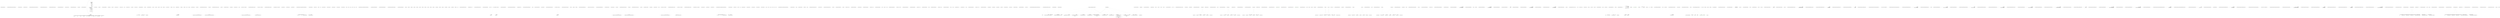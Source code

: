 digraph  {
n9 [label="Humanizer.Tests.Extensions.Localisation.AmbientCulture", span=""];
n0 [cluster="Humanizer.Tests.Extensions.Localisation.AmbientCulture.AmbientCulture(System.Globalization.CultureInfo)", label="Entry Humanizer.Tests.Extensions.Localisation.AmbientCulture.AmbientCulture(System.Globalization.CultureInfo)", span="10-10"];
n1 [cluster="Humanizer.Tests.Extensions.Localisation.AmbientCulture.AmbientCulture(System.Globalization.CultureInfo)", label="_culture = Thread.CurrentThread.CurrentUICulture", span="12-12"];
n2 [cluster="Humanizer.Tests.Extensions.Localisation.AmbientCulture.AmbientCulture(System.Globalization.CultureInfo)", label="Thread.CurrentThread.CurrentUICulture = culture", span="13-13"];
n3 [cluster="Humanizer.Tests.Extensions.Localisation.AmbientCulture.AmbientCulture(System.Globalization.CultureInfo)", label="Exit Humanizer.Tests.Extensions.Localisation.AmbientCulture.AmbientCulture(System.Globalization.CultureInfo)", span="10-10"];
n4 [cluster="Humanizer.Tests.Extensions.Localisation.AmbientCulture.AmbientCulture(string)", label="Entry Humanizer.Tests.Extensions.Localisation.AmbientCulture.AmbientCulture(string)", span="16-16"];
n5 [cluster="Humanizer.Tests.Extensions.Localisation.AmbientCulture.AmbientCulture(string)", label="Exit Humanizer.Tests.Extensions.Localisation.AmbientCulture.AmbientCulture(string)", span="16-16"];
n6 [cluster="Humanizer.Tests.Extensions.Localisation.AmbientCulture.Dispose()", label="Entry Humanizer.Tests.Extensions.Localisation.AmbientCulture.Dispose()", span="21-21"];
n7 [cluster="Humanizer.Tests.Extensions.Localisation.AmbientCulture.Dispose()", label="Thread.CurrentThread.CurrentUICulture = _culture", span="23-23"];
n8 [cluster="Humanizer.Tests.Extensions.Localisation.AmbientCulture.Dispose()", label="Exit Humanizer.Tests.Extensions.Localisation.AmbientCulture.Dispose()", span="21-21"];
m0_3 [cluster="string.Split(params char[])", file="DasherizeTests.cs", label="Entry string.Split(params char[])", span="0-0"];
m0_5 [cluster="Humanizer.StringExtensions.FromPascalCase(string)", file="DasherizeTests.cs", label="Entry Humanizer.StringExtensions.FromPascalCase(string)", span="34-34"];
m0_6 [cluster="Humanizer.StringExtensions.FromPascalCase(string)", file="DasherizeTests.cs", label="var chars = name.Aggregate(\r\n                new List<char>(),\r\n                (list, currentChar) =>\r\n                {\r\n                    if (currentChar == ' ')\r\n                    {\r\n                        list.Add(currentChar);\r\n                        return list;\r\n                    }\r\n\r\n                    if (list.Count == 0)\r\n                    {\r\n                        list.Add(currentChar);\r\n                        return list;\r\n                    }\r\n\r\n                    var lastCharacterInTheList = list[list.Count - 1];\r\n                    if (lastCharacterInTheList != ' ')\r\n                    {\r\n                        if (char.IsDigit(lastCharacterInTheList))\r\n                        {\r\n                            if (char.IsLetter(currentChar))\r\n                                list.Add(' ');\r\n                        }\r\n                        else if (!char.IsLower(currentChar))\r\n                            list.Add(' ');\r\n                    }\r\n\r\n                    list.Add(char.ToLower(currentChar));\r\n\r\n                    return list;\r\n                })", span="36-67"];
m0_7 [cluster="Humanizer.StringExtensions.FromPascalCase(string)", file="DasherizeTests.cs", label="var result = new string(chars.ToArray())", span="69-69"];
m0_8 [cluster="Humanizer.StringExtensions.FromPascalCase(string)", file="DasherizeTests.cs", label="return result.Replace('' i '', '' I '');", span="70-70"];
m0_9 [cluster="Humanizer.StringExtensions.FromPascalCase(string)", file="DasherizeTests.cs", label="Exit Humanizer.StringExtensions.FromPascalCase(string)", span="34-34"];
m0_14 [cluster="string.Replace(string, string)", file="DasherizeTests.cs", label="Entry string.Replace(string, string)", span="0-0"];
m0_36 [cluster="char.ToLower(char)", file="DasherizeTests.cs", label="Entry char.ToLower(char)", span="0-0"];
m0_10 [cluster="System.Collections.Generic.List<T>.List()", file="DasherizeTests.cs", label="Entry System.Collections.Generic.List<T>.List()", span="0-0"];
m0_46 [cluster="System.Func<T, TResult>.Invoke(T)", file="DasherizeTests.cs", label="Entry System.Func<T, TResult>.Invoke(T)", span="0-0"];
m0_44 [cluster="Unk.Any", file="DasherizeTests.cs", label="Entry Unk.Any", span=""];
m0_32 [cluster="System.Collections.Generic.List<T>.Add(T)", file="DasherizeTests.cs", label="Entry System.Collections.Generic.List<T>.Add(T)", span="0-0"];
m0_45 [cluster="string.Contains(string)", file="DasherizeTests.cs", label="Entry string.Contains(string)", span="0-0"];
m0_4 [cluster="string.Join(string, params string[])", file="DasherizeTests.cs", label="Entry string.Join(string, params string[])", span="0-0"];
m0_37 [cluster="Humanizer.StringExtensions.Humanize(string)", file="DasherizeTests.cs", label="Entry Humanizer.StringExtensions.Humanize(string)", span="73-73"];
m0_38 [cluster="Humanizer.StringExtensions.Humanize(string)", file="DasherizeTests.cs", label="!input.Any(Char.IsLower)", span="76-76"];
m0_39 [cluster="Humanizer.StringExtensions.Humanize(string)", file="DasherizeTests.cs", label="return input;", span="77-77"];
m0_40 [cluster="Humanizer.StringExtensions.Humanize(string)", file="DasherizeTests.cs", label="input.Contains(''_'')", span="79-79"];
m0_41 [cluster="Humanizer.StringExtensions.Humanize(string)", file="DasherizeTests.cs", label="return FromUnderscoreSeparatedWords(input);", span="80-80"];
m0_42 [cluster="Humanizer.StringExtensions.Humanize(string)", file="DasherizeTests.cs", label="return FromPascalCase(input);", span="82-82"];
m0_43 [cluster="Humanizer.StringExtensions.Humanize(string)", file="DasherizeTests.cs", label="Exit Humanizer.StringExtensions.Humanize(string)", span="73-73"];
m0_35 [cluster="char.IsLower(char)", file="DasherizeTests.cs", label="Entry char.IsLower(char)", span="0-0"];
m0_34 [cluster="char.IsLetter(char)", file="DasherizeTests.cs", label="Entry char.IsLetter(char)", span="0-0"];
m0_33 [cluster="char.IsDigit(char)", file="DasherizeTests.cs", label="Entry char.IsDigit(char)", span="0-0"];
m0_13 [cluster="Unk.ToArray", file="DasherizeTests.cs", label="Entry Unk.ToArray", span=""];
m0_15 [cluster="lambda expression", file="DasherizeTests.cs", label="Entry lambda expression", span="38-67"];
m0_0 [cluster="lambda expression", file="DasherizeTests.cs", label="Entry lambda expression", span="33-33"];
m0_1 [cluster="lambda expression", file="DasherizeTests.cs", label="string.Join('' '', methodName.Split(new[] { '_' }))", span="33-33"];
m0_2 [cluster="lambda expression", file="DasherizeTests.cs", label="Exit lambda expression", span="33-33"];
m0_16 [cluster="lambda expression", file="DasherizeTests.cs", label="currentChar == ' '", span="40-40"];
m0_17 [cluster="lambda expression", file="DasherizeTests.cs", label="list.Add(currentChar)", span="42-42"];
m0_18 [cluster="lambda expression", file="DasherizeTests.cs", label="return list;", span="43-43"];
m0_19 [cluster="lambda expression", file="DasherizeTests.cs", label="list.Count == 0", span="46-46"];
m0_20 [cluster="lambda expression", file="DasherizeTests.cs", label="list.Add(currentChar)", span="48-48"];
m0_21 [cluster="lambda expression", file="DasherizeTests.cs", label="return list;", span="49-49"];
m0_22 [cluster="lambda expression", file="DasherizeTests.cs", label="var lastCharacterInTheList = list[list.Count - 1]", span="52-52"];
m0_25 [cluster="lambda expression", file="DasherizeTests.cs", label="char.IsLetter(currentChar)", span="57-57"];
m0_26 [cluster="lambda expression", file="DasherizeTests.cs", label="list.Add(' ')", span="58-58"];
m0_27 [cluster="lambda expression", file="DasherizeTests.cs", label="!char.IsLower(currentChar)", span="60-60"];
m0_28 [cluster="lambda expression", file="DasherizeTests.cs", label="list.Add(' ')", span="61-61"];
m0_29 [cluster="lambda expression", file="DasherizeTests.cs", label="list.Add(char.ToLower(currentChar))", span="64-64"];
m0_30 [cluster="lambda expression", file="DasherizeTests.cs", label="return list;", span="66-66"];
m0_23 [cluster="lambda expression", file="DasherizeTests.cs", label="lastCharacterInTheList != ' '", span="53-53"];
m0_24 [cluster="lambda expression", file="DasherizeTests.cs", label="char.IsDigit(lastCharacterInTheList)", span="55-55"];
m0_31 [cluster="lambda expression", file="DasherizeTests.cs", label="Exit lambda expression", span="38-67"];
m0_12 [cluster="string.cstr", file="DasherizeTests.cs", label="Entry string.cstr", span=""];
m0_11 [cluster="Unk.Aggregate", file="DasherizeTests.cs", label="Entry Unk.Aggregate", span=""];
m1_6 [cluster="System.DateTime.Add(System.TimeSpan)", file="DateHumanizeTests.cs", label="Entry System.DateTime.Add(System.TimeSpan)", span="0-0"];
m1_0 [cluster="Humanizer.Tests.DateHumanize.VerifyWithCurrentDate(string, System.TimeSpan)", file="DateHumanizeTests.cs", label="Entry Humanizer.Tests.DateHumanize.VerifyWithCurrentDate(string, System.TimeSpan)", span="8-8"];
m1_1 [cluster="Humanizer.Tests.DateHumanize.VerifyWithCurrentDate(string, System.TimeSpan)", file="DateHumanizeTests.cs", label="var utcNow = DateTime.UtcNow", span="10-10"];
m1_3 [cluster="Humanizer.Tests.DateHumanize.VerifyWithCurrentDate(string, System.TimeSpan)", file="DateHumanizeTests.cs", label="Assert.Equal(expectedString, utcNow.Add(deltaFromNow).Humanize(utcDate: true, dateToCompareAgainst: utcNow))", span="14-14"];
m1_4 [cluster="Humanizer.Tests.DateHumanize.VerifyWithCurrentDate(string, System.TimeSpan)", file="DateHumanizeTests.cs", label="Assert.Equal(expectedString, localNow.Add(deltaFromNow).Humanize(utcDate: false, dateToCompareAgainst: localNow))", span="15-15"];
m1_2 [cluster="Humanizer.Tests.DateHumanize.VerifyWithCurrentDate(string, System.TimeSpan)", file="DateHumanizeTests.cs", label="var localNow = DateTime.Now", span="11-11"];
m1_5 [cluster="Humanizer.Tests.DateHumanize.VerifyWithCurrentDate(string, System.TimeSpan)", file="DateHumanizeTests.cs", label="Exit Humanizer.Tests.DateHumanize.VerifyWithCurrentDate(string, System.TimeSpan)", span="8-8"];
m1_38 [cluster="System.Math.Abs(int)", file="DateHumanizeTests.cs", label="Entry System.Math.Abs(int)", span="0-0"];
m1_7 [cluster="System.DateTime.Humanize(bool, System.DateTime?)", file="DateHumanizeTests.cs", label="Entry System.DateTime.Humanize(bool, System.DateTime?)", span="19-19"];
m1_37 [cluster="System.TimeSpan.TimeSpan()", file="DateHumanizeTests.cs", label="Entry System.TimeSpan.TimeSpan()", span="0-0"];
m1_40 [cluster="System.TimeSpan.FromMinutes(double)", file="DateHumanizeTests.cs", label="Entry System.TimeSpan.FromMinutes(double)", span="0-0"];
m1_8 [cluster="Unk.Equal", file="DateHumanizeTests.cs", label="Entry Unk.Equal", span=""];
m1_9 [cluster="Humanizer.Tests.DateHumanize.VerifyWithDateInjection(string, System.TimeSpan)", file="DateHumanizeTests.cs", label="Entry Humanizer.Tests.DateHumanize.VerifyWithDateInjection(string, System.TimeSpan)", span="18-18"];
m1_10 [cluster="Humanizer.Tests.DateHumanize.VerifyWithDateInjection(string, System.TimeSpan)", file="DateHumanizeTests.cs", label="var utcNow = new DateTime(2013, 6, 20, 9, 58, 22, DateTimeKind.Utc)", span="20-20"];
m1_12 [cluster="Humanizer.Tests.DateHumanize.VerifyWithDateInjection(string, System.TimeSpan)", file="DateHumanizeTests.cs", label="Assert.Equal(expectedString, utcNow.Add(deltaFromNow).Humanize(utcDate: true, dateToCompareAgainst: utcNow))", span="23-23"];
m1_13 [cluster="Humanizer.Tests.DateHumanize.VerifyWithDateInjection(string, System.TimeSpan)", file="DateHumanizeTests.cs", label="Assert.Equal(expectedString, now.Add(deltaFromNow).Humanize(false, now))", span="24-24"];
m1_11 [cluster="Humanizer.Tests.DateHumanize.VerifyWithDateInjection(string, System.TimeSpan)", file="DateHumanizeTests.cs", label="var now = new DateTime(2013, 6, 20, 11, 58, 22, DateTimeKind.Local)", span="21-21"];
m1_14 [cluster="Humanizer.Tests.DateHumanize.VerifyWithDateInjection(string, System.TimeSpan)", file="DateHumanizeTests.cs", label="Exit Humanizer.Tests.DateHumanize.VerifyWithDateInjection(string, System.TimeSpan)", span="18-18"];
m1_15 [cluster="System.DateTime.DateTime(int, int, int, int, int, int, System.DateTimeKind)", file="DateHumanizeTests.cs", label="Entry System.DateTime.DateTime(int, int, int, int, int, int, System.DateTimeKind)", span="0-0"];
m1_41 [cluster="System.TimeSpan.FromHours(double)", file="DateHumanizeTests.cs", label="Entry System.TimeSpan.FromHours(double)", span="0-0"];
m1_39 [cluster="System.TimeSpan.FromSeconds(double)", file="DateHumanizeTests.cs", label="Entry System.TimeSpan.FromSeconds(double)", span="0-0"];
m1_42 [cluster="System.TimeSpan.FromDays(double)", file="DateHumanizeTests.cs", label="Entry System.TimeSpan.FromDays(double)", span="0-0"];
m1_16 [cluster="Humanizer.Tests.DateHumanize.Verify(string, int, Humanizer.Localisation.TimeUnit, Humanizer.Localisation.TimeUnitTense)", file="DateHumanizeTests.cs", label="Entry Humanizer.Tests.DateHumanize.Verify(string, int, Humanizer.Localisation.TimeUnit, Humanizer.Localisation.TimeUnitTense)", span="27-27"];
m1_17 [cluster="Humanizer.Tests.DateHumanize.Verify(string, int, Humanizer.Localisation.TimeUnit, Humanizer.Localisation.TimeUnitTense)", file="DateHumanizeTests.cs", label="var deltaFromNow = new TimeSpan()", span="29-29"];
m1_18 [cluster="Humanizer.Tests.DateHumanize.Verify(string, int, Humanizer.Localisation.TimeUnit, Humanizer.Localisation.TimeUnitTense)", file="DateHumanizeTests.cs", label="unit = Math.Abs(unit)", span="30-30"];
m1_19 [cluster="Humanizer.Tests.DateHumanize.Verify(string, int, Humanizer.Localisation.TimeUnit, Humanizer.Localisation.TimeUnitTense)", file="DateHumanizeTests.cs", label="tense == TimeUnitTense.Past", span="32-32"];
m1_21 [cluster="Humanizer.Tests.DateHumanize.Verify(string, int, Humanizer.Localisation.TimeUnit, Humanizer.Localisation.TimeUnitTense)", file="DateHumanizeTests.cs", label=timeUnit, span="35-35"];
m1_34 [cluster="Humanizer.Tests.DateHumanize.Verify(string, int, Humanizer.Localisation.TimeUnit, Humanizer.Localisation.TimeUnitTense)", file="DateHumanizeTests.cs", label="VerifyWithCurrentDate(expectedString, deltaFromNow)", span="57-57"];
m1_35 [cluster="Humanizer.Tests.DateHumanize.Verify(string, int, Humanizer.Localisation.TimeUnit, Humanizer.Localisation.TimeUnitTense)", file="DateHumanizeTests.cs", label="VerifyWithDateInjection(expectedString, deltaFromNow)", span="58-58"];
m1_20 [cluster="Humanizer.Tests.DateHumanize.Verify(string, int, Humanizer.Localisation.TimeUnit, Humanizer.Localisation.TimeUnitTense)", file="DateHumanizeTests.cs", label="unit = -unit", span="33-33"];
m1_23 [cluster="Humanizer.Tests.DateHumanize.Verify(string, int, Humanizer.Localisation.TimeUnit, Humanizer.Localisation.TimeUnitTense)", file="DateHumanizeTests.cs", label="deltaFromNow = TimeSpan.FromSeconds(unit)", span="38-38"];
m1_25 [cluster="Humanizer.Tests.DateHumanize.Verify(string, int, Humanizer.Localisation.TimeUnit, Humanizer.Localisation.TimeUnitTense)", file="DateHumanizeTests.cs", label="deltaFromNow = TimeSpan.FromMinutes(unit)", span="41-41"];
m1_27 [cluster="Humanizer.Tests.DateHumanize.Verify(string, int, Humanizer.Localisation.TimeUnit, Humanizer.Localisation.TimeUnitTense)", file="DateHumanizeTests.cs", label="deltaFromNow = TimeSpan.FromHours(unit)", span="44-44"];
m1_29 [cluster="Humanizer.Tests.DateHumanize.Verify(string, int, Humanizer.Localisation.TimeUnit, Humanizer.Localisation.TimeUnitTense)", file="DateHumanizeTests.cs", label="deltaFromNow = TimeSpan.FromDays(unit)", span="47-47"];
m1_31 [cluster="Humanizer.Tests.DateHumanize.Verify(string, int, Humanizer.Localisation.TimeUnit, Humanizer.Localisation.TimeUnitTense)", file="DateHumanizeTests.cs", label="deltaFromNow = TimeSpan.FromDays(unit*31)", span="50-50"];
m1_33 [cluster="Humanizer.Tests.DateHumanize.Verify(string, int, Humanizer.Localisation.TimeUnit, Humanizer.Localisation.TimeUnitTense)", file="DateHumanizeTests.cs", label="deltaFromNow = TimeSpan.FromDays(unit*366)", span="53-53"];
m1_22 [cluster="Humanizer.Tests.DateHumanize.Verify(string, int, Humanizer.Localisation.TimeUnit, Humanizer.Localisation.TimeUnitTense)", file="DateHumanizeTests.cs", label="TimeUnit.Second", span="37-37"];
m1_24 [cluster="Humanizer.Tests.DateHumanize.Verify(string, int, Humanizer.Localisation.TimeUnit, Humanizer.Localisation.TimeUnitTense)", file="DateHumanizeTests.cs", label="TimeUnit.Minute", span="40-40"];
m1_26 [cluster="Humanizer.Tests.DateHumanize.Verify(string, int, Humanizer.Localisation.TimeUnit, Humanizer.Localisation.TimeUnitTense)", file="DateHumanizeTests.cs", label="TimeUnit.Hour", span="43-43"];
m1_28 [cluster="Humanizer.Tests.DateHumanize.Verify(string, int, Humanizer.Localisation.TimeUnit, Humanizer.Localisation.TimeUnitTense)", file="DateHumanizeTests.cs", label="TimeUnit.Day", span="46-46"];
m1_30 [cluster="Humanizer.Tests.DateHumanize.Verify(string, int, Humanizer.Localisation.TimeUnit, Humanizer.Localisation.TimeUnitTense)", file="DateHumanizeTests.cs", label="TimeUnit.Month", span="49-49"];
m1_32 [cluster="Humanizer.Tests.DateHumanize.Verify(string, int, Humanizer.Localisation.TimeUnit, Humanizer.Localisation.TimeUnitTense)", file="DateHumanizeTests.cs", label="TimeUnit.Year", span="52-52"];
m1_36 [cluster="Humanizer.Tests.DateHumanize.Verify(string, int, Humanizer.Localisation.TimeUnit, Humanizer.Localisation.TimeUnitTense)", file="DateHumanizeTests.cs", label="Exit Humanizer.Tests.DateHumanize.Verify(string, int, Humanizer.Localisation.TimeUnit, Humanizer.Localisation.TimeUnitTense)", span="27-27"];
m2_7 [cluster="Humanizer.Localisation.Formatters.RussianFormatter.RussianFormatter()", file="DateHumanizeTests.fi-FI.cs", label="Entry Humanizer.Localisation.Formatters.RussianFormatter.RussianFormatter()", span="4-4"];
m2_3 [cluster="Humanizer.Localisation.Formatters.RomanianFormatter.RomanianFormatter()", file="DateHumanizeTests.fi-FI.cs", label="Entry Humanizer.Localisation.Formatters.RomanianFormatter.RomanianFormatter()", span="2-2"];
m2_15 [cluster="Humanizer.Localisation.Formatters.CzechSlovakPolishFormatter.CzechSlovakPolishFormatter()", file="DateHumanizeTests.fi-FI.cs", label="Entry Humanizer.Localisation.Formatters.CzechSlovakPolishFormatter.CzechSlovakPolishFormatter()", span="2-2"];
m2_11 [cluster="Humanizer.Localisation.Formatters.ArabicFormatter.ArabicFormatter()", file="DateHumanizeTests.fi-FI.cs", label="Entry Humanizer.Localisation.Formatters.ArabicFormatter.ArabicFormatter()", span="2-2"];
m2_19 [cluster="lambda expression", file="DateHumanizeTests.fi-FI.cs", label="Entry lambda expression", span="21-21"];
m2_0 [cluster="lambda expression", file="DateHumanizeTests.fi-FI.cs", label="Entry lambda expression", span="16-16"];
m2_1 [cluster="lambda expression", file="DateHumanizeTests.fi-FI.cs", label="new RomanianFormatter()", span="16-16"];
m2_2 [cluster="lambda expression", file="DateHumanizeTests.fi-FI.cs", label="Exit lambda expression", span="16-16"];
m2_4 [cluster="lambda expression", file="DateHumanizeTests.fi-FI.cs", label="Entry lambda expression", span="17-17"];
m2_5 [cluster="lambda expression", file="DateHumanizeTests.fi-FI.cs", label="new RussianFormatter()", span="17-17"];
m2_6 [cluster="lambda expression", file="DateHumanizeTests.fi-FI.cs", label="Exit lambda expression", span="17-17"];
m2_8 [cluster="lambda expression", file="DateHumanizeTests.fi-FI.cs", label="Entry lambda expression", span="18-18"];
m2_9 [cluster="lambda expression", file="DateHumanizeTests.fi-FI.cs", label="new ArabicFormatter()", span="18-18"];
m2_10 [cluster="lambda expression", file="DateHumanizeTests.fi-FI.cs", label="Exit lambda expression", span="18-18"];
m2_12 [cluster="lambda expression", file="DateHumanizeTests.fi-FI.cs", label="Entry lambda expression", span="19-19"];
m2_13 [cluster="lambda expression", file="DateHumanizeTests.fi-FI.cs", label="new CzechSlovakPolishFormatter()", span="19-19"];
m2_14 [cluster="lambda expression", file="DateHumanizeTests.fi-FI.cs", label="Exit lambda expression", span="19-19"];
m2_16 [cluster="lambda expression", file="DateHumanizeTests.fi-FI.cs", label="Entry lambda expression", span="20-20"];
m2_17 [cluster="lambda expression", file="DateHumanizeTests.fi-FI.cs", label="new CzechSlovakPolishFormatter()", span="20-20"];
m2_18 [cluster="lambda expression", file="DateHumanizeTests.fi-FI.cs", label="Exit lambda expression", span="20-20"];
m2_20 [cluster="lambda expression", file="DateHumanizeTests.fi-FI.cs", label="new CzechSlovakPolishFormatter()", span="21-21"];
m2_21 [cluster="lambda expression", file="DateHumanizeTests.fi-FI.cs", label="Exit lambda expression", span="21-21"];
m4_11 [cluster="Unk.>", file="DateHumanizeTests.ru-RU.cs", label="Entry Unk.>", span=""];
m4_5 [cluster="Humanizer.Tests.StringExtensionsTests.CanFormatStringWithMoreArguments()", file="DateHumanizeTests.ru-RU.cs", label="Entry Humanizer.Tests.StringExtensionsTests.CanFormatStringWithMoreArguments()", span="18-18"];
m4_6 [cluster="Humanizer.Tests.StringExtensionsTests.CanFormatStringWithMoreArguments()", file="DateHumanizeTests.ru-RU.cs", label="Assert.Equal(Expected, Format.FormatWith(1, 2, 3, 4, 5))", span="20-20"];
m4_7 [cluster="Humanizer.Tests.StringExtensionsTests.CanFormatStringWithMoreArguments()", file="DateHumanizeTests.ru-RU.cs", label="Exit Humanizer.Tests.StringExtensionsTests.CanFormatStringWithMoreArguments()", span="18-18"];
m4_15 [cluster="Humanizer.Tests.StringExtensionsTests.FormatCannotBeNull()", file="DateHumanizeTests.ru-RU.cs", label="Entry Humanizer.Tests.StringExtensionsTests.FormatCannotBeNull()", span="30-30"];
m4_16 [cluster="Humanizer.Tests.StringExtensionsTests.FormatCannotBeNull()", file="DateHumanizeTests.ru-RU.cs", label="string format = null", span="32-32"];
m4_17 [cluster="Humanizer.Tests.StringExtensionsTests.FormatCannotBeNull()", file="DateHumanizeTests.ru-RU.cs", label="Assert.Throws<ArgumentNullException>(() => format.FormatWith(1, 2))", span="33-33"];
m4_18 [cluster="Humanizer.Tests.StringExtensionsTests.FormatCannotBeNull()", file="DateHumanizeTests.ru-RU.cs", label="Exit Humanizer.Tests.StringExtensionsTests.FormatCannotBeNull()", span="30-30"];
m4_0 [cluster="Humanizer.Tests.StringExtensionsTests.CanFormatStringWithExactNumberOfArguments()", file="DateHumanizeTests.ru-RU.cs", label="Entry Humanizer.Tests.StringExtensionsTests.CanFormatStringWithExactNumberOfArguments()", span="12-12"];
m4_1 [cluster="Humanizer.Tests.StringExtensionsTests.CanFormatStringWithExactNumberOfArguments()", file="DateHumanizeTests.ru-RU.cs", label="Assert.Equal(Expected, Format.FormatWith(1, 2, 3))", span="14-14"];
m4_2 [cluster="Humanizer.Tests.StringExtensionsTests.CanFormatStringWithExactNumberOfArguments()", file="DateHumanizeTests.ru-RU.cs", label="Exit Humanizer.Tests.StringExtensionsTests.CanFormatStringWithExactNumberOfArguments()", span="12-12"];
m4_4 [cluster="Unk.Equal", file="DateHumanizeTests.ru-RU.cs", label="Entry Unk.Equal", span=""];
m4_26 [cluster="string.FormatWith(System.IFormatProvider, params object[])", file="DateHumanizeTests.ru-RU.cs", label="Entry string.FormatWith(System.IFormatProvider, params object[])", span="27-27"];
m4_3 [cluster="string.FormatWith(params object[])", file="DateHumanizeTests.ru-RU.cs", label="Entry string.FormatWith(params object[])", span="15-15"];
m4_8 [cluster="Humanizer.Tests.StringExtensionsTests.CannotFormatStringWithLessArguments()", file="DateHumanizeTests.ru-RU.cs", label="Entry Humanizer.Tests.StringExtensionsTests.CannotFormatStringWithLessArguments()", span="24-24"];
m4_9 [cluster="Humanizer.Tests.StringExtensionsTests.CannotFormatStringWithLessArguments()", file="DateHumanizeTests.ru-RU.cs", label="Assert.Throws<FormatException>(() => Format.FormatWith(1, 2))", span="26-26"];
m4_10 [cluster="Humanizer.Tests.StringExtensionsTests.CannotFormatStringWithLessArguments()", file="DateHumanizeTests.ru-RU.cs", label="Exit Humanizer.Tests.StringExtensionsTests.CannotFormatStringWithLessArguments()", span="24-24"];
m4_19 [cluster="lambda expression", file="DateHumanizeTests.ru-RU.cs", label="Entry lambda expression", span="33-33"];
m4_12 [cluster="lambda expression", file="DateHumanizeTests.ru-RU.cs", label="Entry lambda expression", span="26-26"];
m4_13 [cluster="lambda expression", file="DateHumanizeTests.ru-RU.cs", label="Format.FormatWith(1, 2)", span="26-26"];
m4_14 [cluster="lambda expression", file="DateHumanizeTests.ru-RU.cs", label="Exit lambda expression", span="26-26"];
m4_20 [cluster="lambda expression", file="DateHumanizeTests.ru-RU.cs", label="format.FormatWith(1, 2)", span="33-33"];
m4_21 [cluster="lambda expression", file="DateHumanizeTests.ru-RU.cs", label="Exit lambda expression", span="33-33"];
m4_22 [cluster="Humanizer.Tests.StringExtensionsTests.CanSpecifyCultureExplicitly(string, string)", file="DateHumanizeTests.ru-RU.cs", label="Entry Humanizer.Tests.StringExtensionsTests.CanSpecifyCultureExplicitly(string, string)", span="39-39"];
m4_23 [cluster="Humanizer.Tests.StringExtensionsTests.CanSpecifyCultureExplicitly(string, string)", file="DateHumanizeTests.ru-RU.cs", label="Assert.Equal(expected, ''{0:N2}''.FormatWith(new CultureInfo(culture), 6666.66))", span="41-41"];
m4_24 [cluster="Humanizer.Tests.StringExtensionsTests.CanSpecifyCultureExplicitly(string, string)", file="DateHumanizeTests.ru-RU.cs", label="Exit Humanizer.Tests.StringExtensionsTests.CanSpecifyCultureExplicitly(string, string)", span="39-39"];
m4_25 [cluster="System.Globalization.CultureInfo.CultureInfo(string)", file="DateHumanizeTests.ru-RU.cs", label="Entry System.Globalization.CultureInfo.CultureInfo(string)", span="0-0"];
m4_27 [file="DateHumanizeTests.ru-RU.cs", label=format, span=""];
m5_6 [cluster="System.DateTime.Add(System.TimeSpan)", file="DehumanizeToEnumTests.cs", label="Entry System.DateTime.Add(System.TimeSpan)", span="0-0"];
m5_0 [cluster="Humanizer.Tests.DateHumanize.VerifyWithCurrentDate(string, System.TimeSpan)", file="DehumanizeToEnumTests.cs", label="Entry Humanizer.Tests.DateHumanize.VerifyWithCurrentDate(string, System.TimeSpan)", span="8-8"];
m5_1 [cluster="Humanizer.Tests.DateHumanize.VerifyWithCurrentDate(string, System.TimeSpan)", file="DehumanizeToEnumTests.cs", label="var utcNow = DateTime.UtcNow", span="10-10"];
m5_3 [cluster="Humanizer.Tests.DateHumanize.VerifyWithCurrentDate(string, System.TimeSpan)", file="DehumanizeToEnumTests.cs", label="Assert.Equal(expectedString, utcNow.Add(deltaFromNow).Humanize(utcDate: true, dateToCompareAgainst: utcNow))", span="14-14"];
m5_4 [cluster="Humanizer.Tests.DateHumanize.VerifyWithCurrentDate(string, System.TimeSpan)", file="DehumanizeToEnumTests.cs", label="Assert.Equal(expectedString, localNow.Add(deltaFromNow).Humanize(utcDate: false, dateToCompareAgainst: localNow))", span="15-15"];
m5_2 [cluster="Humanizer.Tests.DateHumanize.VerifyWithCurrentDate(string, System.TimeSpan)", file="DehumanizeToEnumTests.cs", label="var localNow = DateTime.Now", span="11-11"];
m5_5 [cluster="Humanizer.Tests.DateHumanize.VerifyWithCurrentDate(string, System.TimeSpan)", file="DehumanizeToEnumTests.cs", label="Exit Humanizer.Tests.DateHumanize.VerifyWithCurrentDate(string, System.TimeSpan)", span="8-8"];
m5_38 [cluster="System.Math.Abs(int)", file="DehumanizeToEnumTests.cs", label="Entry System.Math.Abs(int)", span="0-0"];
m5_7 [cluster="System.DateTime.Humanize(bool, System.DateTime?)", file="DehumanizeToEnumTests.cs", label="Entry System.DateTime.Humanize(bool, System.DateTime?)", span="19-19"];
m5_37 [cluster="System.TimeSpan.TimeSpan()", file="DehumanizeToEnumTests.cs", label="Entry System.TimeSpan.TimeSpan()", span="0-0"];
m5_40 [cluster="System.TimeSpan.FromMinutes(double)", file="DehumanizeToEnumTests.cs", label="Entry System.TimeSpan.FromMinutes(double)", span="0-0"];
m5_8 [cluster="Unk.Equal", file="DehumanizeToEnumTests.cs", label="Entry Unk.Equal", span=""];
m5_9 [cluster="Humanizer.Tests.DateHumanize.VerifyWithDateInjection(string, System.TimeSpan)", file="DehumanizeToEnumTests.cs", label="Entry Humanizer.Tests.DateHumanize.VerifyWithDateInjection(string, System.TimeSpan)", span="18-18"];
m5_10 [cluster="Humanizer.Tests.DateHumanize.VerifyWithDateInjection(string, System.TimeSpan)", file="DehumanizeToEnumTests.cs", label="var utcNow = new DateTime(2013, 6, 20, 9, 58, 22, DateTimeKind.Utc)", span="20-20"];
m5_12 [cluster="Humanizer.Tests.DateHumanize.VerifyWithDateInjection(string, System.TimeSpan)", file="DehumanizeToEnumTests.cs", label="Assert.Equal(expectedString, utcNow.Add(deltaFromNow).Humanize(utcDate: true, dateToCompareAgainst: utcNow))", span="23-23"];
m5_13 [cluster="Humanizer.Tests.DateHumanize.VerifyWithDateInjection(string, System.TimeSpan)", file="DehumanizeToEnumTests.cs", label="Assert.Equal(expectedString, now.Add(deltaFromNow).Humanize(false, now))", span="24-24"];
m5_11 [cluster="Humanizer.Tests.DateHumanize.VerifyWithDateInjection(string, System.TimeSpan)", file="DehumanizeToEnumTests.cs", label="var now = new DateTime(2013, 6, 20, 11, 58, 22, DateTimeKind.Local)", span="21-21"];
m5_14 [cluster="Humanizer.Tests.DateHumanize.VerifyWithDateInjection(string, System.TimeSpan)", file="DehumanizeToEnumTests.cs", label="Exit Humanizer.Tests.DateHumanize.VerifyWithDateInjection(string, System.TimeSpan)", span="18-18"];
m5_15 [cluster="System.DateTime.DateTime(int, int, int, int, int, int, System.DateTimeKind)", file="DehumanizeToEnumTests.cs", label="Entry System.DateTime.DateTime(int, int, int, int, int, int, System.DateTimeKind)", span="0-0"];
m5_39 [cluster="System.TimeSpan.FromSeconds(double)", file="DehumanizeToEnumTests.cs", label="Entry System.TimeSpan.FromSeconds(double)", span="0-0"];
m5_41 [cluster="System.TimeSpan.FromHours(double)", file="DehumanizeToEnumTests.cs", label="Entry System.TimeSpan.FromHours(double)", span="0-0"];
m5_42 [cluster="System.TimeSpan.FromDays(double)", file="DehumanizeToEnumTests.cs", label="Entry System.TimeSpan.FromDays(double)", span="0-0"];
m5_16 [cluster="Humanizer.Tests.DateHumanize.Verify(string, int, Humanizer.Localisation.TimeUnit, Humanizer.Localisation.TimeUnitTense)", file="DehumanizeToEnumTests.cs", label="Entry Humanizer.Tests.DateHumanize.Verify(string, int, Humanizer.Localisation.TimeUnit, Humanizer.Localisation.TimeUnitTense)", span="27-27"];
m5_17 [cluster="Humanizer.Tests.DateHumanize.Verify(string, int, Humanizer.Localisation.TimeUnit, Humanizer.Localisation.TimeUnitTense)", file="DehumanizeToEnumTests.cs", label="var deltaFromNow = new TimeSpan()", span="29-29"];
m5_18 [cluster="Humanizer.Tests.DateHumanize.Verify(string, int, Humanizer.Localisation.TimeUnit, Humanizer.Localisation.TimeUnitTense)", file="DehumanizeToEnumTests.cs", label="unit = Math.Abs(unit)", span="30-30"];
m5_19 [cluster="Humanizer.Tests.DateHumanize.Verify(string, int, Humanizer.Localisation.TimeUnit, Humanizer.Localisation.TimeUnitTense)", file="DehumanizeToEnumTests.cs", label="tense == TimeUnitTense.Past", span="32-32"];
m5_21 [cluster="Humanizer.Tests.DateHumanize.Verify(string, int, Humanizer.Localisation.TimeUnit, Humanizer.Localisation.TimeUnitTense)", file="DehumanizeToEnumTests.cs", label=timeUnit, span="35-35"];
m5_34 [cluster="Humanizer.Tests.DateHumanize.Verify(string, int, Humanizer.Localisation.TimeUnit, Humanizer.Localisation.TimeUnitTense)", file="DehumanizeToEnumTests.cs", label="VerifyWithCurrentDate(expectedString, deltaFromNow)", span="57-57"];
m5_35 [cluster="Humanizer.Tests.DateHumanize.Verify(string, int, Humanizer.Localisation.TimeUnit, Humanizer.Localisation.TimeUnitTense)", file="DehumanizeToEnumTests.cs", label="VerifyWithDateInjection(expectedString, deltaFromNow)", span="58-58"];
m5_20 [cluster="Humanizer.Tests.DateHumanize.Verify(string, int, Humanizer.Localisation.TimeUnit, Humanizer.Localisation.TimeUnitTense)", file="DehumanizeToEnumTests.cs", label="unit = -unit", span="33-33"];
m5_23 [cluster="Humanizer.Tests.DateHumanize.Verify(string, int, Humanizer.Localisation.TimeUnit, Humanizer.Localisation.TimeUnitTense)", file="DehumanizeToEnumTests.cs", label="deltaFromNow = TimeSpan.FromSeconds(unit)", span="38-38"];
m5_25 [cluster="Humanizer.Tests.DateHumanize.Verify(string, int, Humanizer.Localisation.TimeUnit, Humanizer.Localisation.TimeUnitTense)", file="DehumanizeToEnumTests.cs", label="deltaFromNow = TimeSpan.FromMinutes(unit)", span="41-41"];
m5_27 [cluster="Humanizer.Tests.DateHumanize.Verify(string, int, Humanizer.Localisation.TimeUnit, Humanizer.Localisation.TimeUnitTense)", file="DehumanizeToEnumTests.cs", label="deltaFromNow = TimeSpan.FromHours(unit)", span="44-44"];
m5_29 [cluster="Humanizer.Tests.DateHumanize.Verify(string, int, Humanizer.Localisation.TimeUnit, Humanizer.Localisation.TimeUnitTense)", file="DehumanizeToEnumTests.cs", label="deltaFromNow = TimeSpan.FromDays(unit)", span="47-47"];
m5_31 [cluster="Humanizer.Tests.DateHumanize.Verify(string, int, Humanizer.Localisation.TimeUnit, Humanizer.Localisation.TimeUnitTense)", file="DehumanizeToEnumTests.cs", label="deltaFromNow = TimeSpan.FromDays(unit*31)", span="50-50"];
m5_33 [cluster="Humanizer.Tests.DateHumanize.Verify(string, int, Humanizer.Localisation.TimeUnit, Humanizer.Localisation.TimeUnitTense)", file="DehumanizeToEnumTests.cs", label="deltaFromNow = TimeSpan.FromDays(unit*366)", span="53-53"];
m5_22 [cluster="Humanizer.Tests.DateHumanize.Verify(string, int, Humanizer.Localisation.TimeUnit, Humanizer.Localisation.TimeUnitTense)", file="DehumanizeToEnumTests.cs", label="TimeUnit.Second", span="37-37"];
m5_24 [cluster="Humanizer.Tests.DateHumanize.Verify(string, int, Humanizer.Localisation.TimeUnit, Humanizer.Localisation.TimeUnitTense)", file="DehumanizeToEnumTests.cs", label="TimeUnit.Minute", span="40-40"];
m5_26 [cluster="Humanizer.Tests.DateHumanize.Verify(string, int, Humanizer.Localisation.TimeUnit, Humanizer.Localisation.TimeUnitTense)", file="DehumanizeToEnumTests.cs", label="TimeUnit.Hour", span="43-43"];
m5_28 [cluster="Humanizer.Tests.DateHumanize.Verify(string, int, Humanizer.Localisation.TimeUnit, Humanizer.Localisation.TimeUnitTense)", file="DehumanizeToEnumTests.cs", label="TimeUnit.Day", span="46-46"];
m5_30 [cluster="Humanizer.Tests.DateHumanize.Verify(string, int, Humanizer.Localisation.TimeUnit, Humanizer.Localisation.TimeUnitTense)", file="DehumanizeToEnumTests.cs", label="TimeUnit.Month", span="49-49"];
m5_32 [cluster="Humanizer.Tests.DateHumanize.Verify(string, int, Humanizer.Localisation.TimeUnit, Humanizer.Localisation.TimeUnitTense)", file="DehumanizeToEnumTests.cs", label="TimeUnit.Year", span="52-52"];
m5_36 [cluster="Humanizer.Tests.DateHumanize.Verify(string, int, Humanizer.Localisation.TimeUnit, Humanizer.Localisation.TimeUnitTense)", file="DehumanizeToEnumTests.cs", label="Exit Humanizer.Tests.DateHumanize.Verify(string, int, Humanizer.Localisation.TimeUnit, Humanizer.Localisation.TimeUnitTense)", span="27-27"];
m11_0 [cluster="CommandLine.ValueAttribute.ValueAttribute(int)", file="InTests.cs", label="Entry CommandLine.ValueAttribute.ValueAttribute(int)", span="17-17"];
m11_1 [cluster="CommandLine.ValueAttribute.ValueAttribute(int)", file="InTests.cs", label="this.index = index", span="19-19"];
m11_2 [cluster="CommandLine.ValueAttribute.ValueAttribute(int)", file="InTests.cs", label="Exit CommandLine.ValueAttribute.ValueAttribute(int)", span="17-17"];
m11_3 [file="InTests.cs", label="CommandLine.ValueAttribute", span=""];
m12_4 [cluster="Unk.Equal", file="NumberToOrdinalWordsTests.cs", label="Entry Unk.Equal", span=""];
m12_0 [cluster="Humanizer.Tests.Extensions.NumberToOrdinalWordsTests.ToOrdinalWords(int, string)", file="NumberToOrdinalWordsTests.cs", label="Entry Humanizer.Tests.Extensions.NumberToOrdinalWordsTests.ToOrdinalWords(int, string)", span="50-50"];
m12_1 [cluster="Humanizer.Tests.Extensions.NumberToOrdinalWordsTests.ToOrdinalWords(int, string)", file="NumberToOrdinalWordsTests.cs", label="Assert.Equal(words, number.ToOrdinalWords())", span="52-52"];
m12_2 [cluster="Humanizer.Tests.Extensions.NumberToOrdinalWordsTests.ToOrdinalWords(int, string)", file="NumberToOrdinalWordsTests.cs", label="Exit Humanizer.Tests.Extensions.NumberToOrdinalWordsTests.ToOrdinalWords(int, string)", span="50-50"];
m12_3 [cluster="int.ToOrdinalWords()", file="NumberToOrdinalWordsTests.cs", label="Entry int.ToOrdinalWords()", span="15-15"];
m13_0 [cluster="Humanizer.Tests.Extensions.NumberToTimeSpanTests.Weeks()", file="NumberToTimeSpanTests.cs", label="Entry Humanizer.Tests.Extensions.NumberToTimeSpanTests.Weeks()", span="8-8"];
m13_1 [cluster="Humanizer.Tests.Extensions.NumberToTimeSpanTests.Weeks()", file="NumberToTimeSpanTests.cs", label="var now = DateTime.Now", span="10-10"];
m13_2 [cluster="Humanizer.Tests.Extensions.NumberToTimeSpanTests.Weeks()", file="NumberToTimeSpanTests.cs", label="Assert.Equal(now.AddDays(14), now.Add(2.Weeks()))", span="11-11"];
m13_3 [cluster="Humanizer.Tests.Extensions.NumberToTimeSpanTests.Weeks()", file="NumberToTimeSpanTests.cs", label="Exit Humanizer.Tests.Extensions.NumberToTimeSpanTests.Weeks()", span="8-8"];
m13_6 [cluster="System.DateTime.Add(System.TimeSpan)", file="NumberToTimeSpanTests.cs", label="Entry System.DateTime.Add(System.TimeSpan)", span="0-0"];
m13_13 [cluster="Humanizer.Tests.Extensions.NumberToTimeSpanTests.Hours()", file="NumberToTimeSpanTests.cs", label="Entry Humanizer.Tests.Extensions.NumberToTimeSpanTests.Hours()", span="21-21"];
m13_14 [cluster="Humanizer.Tests.Extensions.NumberToTimeSpanTests.Hours()", file="NumberToTimeSpanTests.cs", label="Assert.Equal(new TimeSpan(0, 3, 0, 0), 3.Hours())", span="23-23"];
m13_15 [cluster="Humanizer.Tests.Extensions.NumberToTimeSpanTests.Hours()", file="NumberToTimeSpanTests.cs", label="Exit Humanizer.Tests.Extensions.NumberToTimeSpanTests.Hours()", span="21-21"];
m13_16 [cluster="int.Hours()", file="NumberToTimeSpanTests.cs", label="Entry int.Hours()", span="33-33"];
m13_29 [cluster="int.Milliseconds()", file="NumberToTimeSpanTests.cs", label="Entry int.Milliseconds()", span="63-63"];
m13_12 [cluster="int.Days()", file="NumberToTimeSpanTests.cs", label="Entry int.Days()", span="23-23"];
m13_25 [cluster="Humanizer.Tests.Extensions.NumberToTimeSpanTests.Milliseconds()", file="NumberToTimeSpanTests.cs", label="Entry Humanizer.Tests.Extensions.NumberToTimeSpanTests.Milliseconds()", span="39-39"];
m13_26 [cluster="Humanizer.Tests.Extensions.NumberToTimeSpanTests.Milliseconds()", file="NumberToTimeSpanTests.cs", label="Assert.Equal(new TimeSpan(0, 0, 0, 0, 6), 6.Milliseconds())", span="41-41"];
m13_27 [cluster="Humanizer.Tests.Extensions.NumberToTimeSpanTests.Milliseconds()", file="NumberToTimeSpanTests.cs", label="Exit Humanizer.Tests.Extensions.NumberToTimeSpanTests.Milliseconds()", span="39-39"];
m13_8 [cluster="Humanizer.Tests.Extensions.NumberToTimeSpanTests.Days()", file="NumberToTimeSpanTests.cs", label="Entry Humanizer.Tests.Extensions.NumberToTimeSpanTests.Days()", span="15-15"];
m13_9 [cluster="Humanizer.Tests.Extensions.NumberToTimeSpanTests.Days()", file="NumberToTimeSpanTests.cs", label="Assert.Equal(new TimeSpan(2, 0, 0, 0), 2.Days())", span="17-17"];
m13_10 [cluster="Humanizer.Tests.Extensions.NumberToTimeSpanTests.Days()", file="NumberToTimeSpanTests.cs", label="Exit Humanizer.Tests.Extensions.NumberToTimeSpanTests.Days()", span="15-15"];
m13_7 [cluster="Unk.Equal", file="NumberToTimeSpanTests.cs", label="Entry Unk.Equal", span=""];
m13_21 [cluster="Humanizer.Tests.Extensions.NumberToTimeSpanTests.Seconds()", file="NumberToTimeSpanTests.cs", label="Entry Humanizer.Tests.Extensions.NumberToTimeSpanTests.Seconds()", span="33-33"];
m13_22 [cluster="Humanizer.Tests.Extensions.NumberToTimeSpanTests.Seconds()", file="NumberToTimeSpanTests.cs", label="Assert.Equal(new TimeSpan(0, 0, 0, 5), 5.Seconds())", span="35-35"];
m13_23 [cluster="Humanizer.Tests.Extensions.NumberToTimeSpanTests.Seconds()", file="NumberToTimeSpanTests.cs", label="Exit Humanizer.Tests.Extensions.NumberToTimeSpanTests.Seconds()", span="33-33"];
m13_24 [cluster="int.Seconds()", file="NumberToTimeSpanTests.cs", label="Entry int.Seconds()", span="53-53"];
m13_20 [cluster="int.Minutes()", file="NumberToTimeSpanTests.cs", label="Entry int.Minutes()", span="43-43"];
m13_28 [cluster="System.TimeSpan.TimeSpan(int, int, int, int, int)", file="NumberToTimeSpanTests.cs", label="Entry System.TimeSpan.TimeSpan(int, int, int, int, int)", span="0-0"];
m13_11 [cluster="System.TimeSpan.TimeSpan(int, int, int, int)", file="NumberToTimeSpanTests.cs", label="Entry System.TimeSpan.TimeSpan(int, int, int, int)", span="0-0"];
m13_5 [cluster="int.Weeks()", file="NumberToTimeSpanTests.cs", label="Entry int.Weeks()", span="13-13"];
m13_17 [cluster="Humanizer.Tests.Extensions.NumberToTimeSpanTests.Minutes()", file="NumberToTimeSpanTests.cs", label="Entry Humanizer.Tests.Extensions.NumberToTimeSpanTests.Minutes()", span="27-27"];
m13_18 [cluster="Humanizer.Tests.Extensions.NumberToTimeSpanTests.Minutes()", file="NumberToTimeSpanTests.cs", label="Assert.Equal(new TimeSpan(0, 0, 4, 0), 4.Minutes())", span="29-29"];
m13_19 [cluster="Humanizer.Tests.Extensions.NumberToTimeSpanTests.Minutes()", file="NumberToTimeSpanTests.cs", label="Exit Humanizer.Tests.Extensions.NumberToTimeSpanTests.Minutes()", span="27-27"];
m13_4 [cluster="System.DateTime.AddDays(double)", file="NumberToTimeSpanTests.cs", label="Entry System.DateTime.AddDays(double)", span="0-0"];
m14_37 [cluster="System.DateTime.ToLocalTime()", file="NumberToWordsTests.cs", label="Entry System.DateTime.ToLocalTime()", span="0-0"];
m14_41 [cluster="System.TimeSpan.TimeSpan(long)", file="NumberToWordsTests.cs", label="Entry System.TimeSpan.TimeSpan(long)", span="0-0"];
m14_42 [cluster="System.Math.Abs(long)", file="NumberToWordsTests.cs", label="Entry System.Math.Abs(long)", span="0-0"];
m14_39 [cluster="System.TimeSpan.FromMilliseconds(double)", file="NumberToWordsTests.cs", label="Entry System.TimeSpan.FromMilliseconds(double)", span="0-0"];
m14_46 [cluster="System.Convert.ToInt32(double)", file="NumberToWordsTests.cs", label="Entry System.Convert.ToInt32(double)", span="0-0"];
m14_38 [cluster="System.DateTime.Subtract(System.DateTime)", file="NumberToWordsTests.cs", label="Entry System.DateTime.Subtract(System.DateTime)", span="0-0"];
m14_40 [cluster="Humanizer.Localisation.IFormatter.DateHumanize_Now()", file="NumberToWordsTests.cs", label="Entry Humanizer.Localisation.IFormatter.DateHumanize_Now()", span="9-9"];
m14_45 [cluster="System.Math.Floor(double)", file="NumberToWordsTests.cs", label="Entry System.Math.Floor(double)", span="0-0"];
m14_43 [cluster="Humanizer.Localisation.IFormatter.DateHumanize(Humanizer.Localisation.TimeUnit, Humanizer.Localisation.TimeUnitTense, int)", file="NumberToWordsTests.cs", label="Entry Humanizer.Localisation.IFormatter.DateHumanize(Humanizer.Localisation.TimeUnit, Humanizer.Localisation.TimeUnitTense, int)", span="10-10"];
m14_0 [cluster="Humanizer.DateHumanizeExtensions.Humanize(System.DateTime, bool, System.DateTime?)", file="NumberToWordsTests.cs", label="Entry Humanizer.DateHumanizeExtensions.Humanize(System.DateTime, bool, System.DateTime?)", span="19-19"];
m14_1 [cluster="Humanizer.DateHumanizeExtensions.Humanize(System.DateTime, bool, System.DateTime?)", file="NumberToWordsTests.cs", label="dateToCompareAgainst == null", span="21-21"];
m14_4 [cluster="Humanizer.DateHumanizeExtensions.Humanize(System.DateTime, bool, System.DateTime?)", file="NumberToWordsTests.cs", label="var comparisonBase = dateToCompareAgainst.Value", span="25-25"];
m14_5 [cluster="Humanizer.DateHumanizeExtensions.Humanize(System.DateTime, bool, System.DateTime?)", file="NumberToWordsTests.cs", label="!utcDate", span="27-27"];
m14_7 [cluster="Humanizer.DateHumanizeExtensions.Humanize(System.DateTime, bool, System.DateTime?)", file="NumberToWordsTests.cs", label="input <= comparisonBase && comparisonBase.Subtract(input) < TimeSpan.FromMilliseconds(500)", span="30-30"];
m14_9 [cluster="Humanizer.DateHumanizeExtensions.Humanize(System.DateTime, bool, System.DateTime?)", file="NumberToWordsTests.cs", label="var timeUnitTense = input > comparisonBase ? TimeUnitTense.Future : TimeUnitTense.Past", span="33-33"];
m14_10 [cluster="Humanizer.DateHumanizeExtensions.Humanize(System.DateTime, bool, System.DateTime?)", file="NumberToWordsTests.cs", label="var ts = new TimeSpan(Math.Abs(comparisonBase.Ticks - input.Ticks))", span="34-34"];
m14_26 [cluster="Humanizer.DateHumanizeExtensions.Humanize(System.DateTime, bool, System.DateTime?)", file="NumberToWordsTests.cs", label="comparisonBase.Date.AddMonths(timeUnitTense == TimeUnitTense.Future ? 1 : -1) == input.Date", span="59-59"];
m14_2 [cluster="Humanizer.DateHumanizeExtensions.Humanize(System.DateTime, bool, System.DateTime?)", file="NumberToWordsTests.cs", label="dateToCompareAgainst = DateTime.UtcNow", span="22-22"];
m14_3 [cluster="Humanizer.DateHumanizeExtensions.Humanize(System.DateTime, bool, System.DateTime?)", file="NumberToWordsTests.cs", label="var formatter = Configurator.Formatter", span="24-24"];
m14_8 [cluster="Humanizer.DateHumanizeExtensions.Humanize(System.DateTime, bool, System.DateTime?)", file="NumberToWordsTests.cs", label="return formatter.DateHumanize_Now();", span="31-31"];
m14_12 [cluster="Humanizer.DateHumanizeExtensions.Humanize(System.DateTime, bool, System.DateTime?)", file="NumberToWordsTests.cs", label="return formatter.DateHumanize(TimeUnit.Second, timeUnitTense, ts.Seconds);", span="37-37"];
m14_14 [cluster="Humanizer.DateHumanizeExtensions.Humanize(System.DateTime, bool, System.DateTime?)", file="NumberToWordsTests.cs", label="return formatter.DateHumanize(TimeUnit.Minute, timeUnitTense, 1);", span="40-40"];
m14_16 [cluster="Humanizer.DateHumanizeExtensions.Humanize(System.DateTime, bool, System.DateTime?)", file="NumberToWordsTests.cs", label="return formatter.DateHumanize(TimeUnit.Minute, timeUnitTense, ts.Minutes);", span="43-43"];
m14_18 [cluster="Humanizer.DateHumanizeExtensions.Humanize(System.DateTime, bool, System.DateTime?)", file="NumberToWordsTests.cs", label="return formatter.DateHumanize(TimeUnit.Hour, timeUnitTense, 1);", span="46-46"];
m14_20 [cluster="Humanizer.DateHumanizeExtensions.Humanize(System.DateTime, bool, System.DateTime?)", file="NumberToWordsTests.cs", label="return formatter.DateHumanize(TimeUnit.Hour, timeUnitTense, ts.Hours);", span="49-49"];
m14_22 [cluster="Humanizer.DateHumanizeExtensions.Humanize(System.DateTime, bool, System.DateTime?)", file="NumberToWordsTests.cs", label="return formatter.DateHumanize(TimeUnit.Day, timeUnitTense, 1);", span="52-52"];
m14_24 [cluster="Humanizer.DateHumanizeExtensions.Humanize(System.DateTime, bool, System.DateTime?)", file="NumberToWordsTests.cs", label="return formatter.DateHumanize(TimeUnit.Day, timeUnitTense, ts.Days);", span="55-55"];
m14_27 [cluster="Humanizer.DateHumanizeExtensions.Humanize(System.DateTime, bool, System.DateTime?)", file="NumberToWordsTests.cs", label="return formatter.DateHumanize(TimeUnit.Month, timeUnitTense, 1);", span="60-60"];
m14_28 [cluster="Humanizer.DateHumanizeExtensions.Humanize(System.DateTime, bool, System.DateTime?)", file="NumberToWordsTests.cs", label="return formatter.DateHumanize(TimeUnit.Day, timeUnitTense, ts.Days);", span="62-62"];
m14_31 [cluster="Humanizer.DateHumanizeExtensions.Humanize(System.DateTime, bool, System.DateTime?)", file="NumberToWordsTests.cs", label="return formatter.DateHumanize(TimeUnit.Month, timeUnitTense, months);", span="68-68"];
m14_35 [cluster="Humanizer.DateHumanizeExtensions.Humanize(System.DateTime, bool, System.DateTime?)", file="NumberToWordsTests.cs", label="return formatter.DateHumanize(TimeUnit.Year, timeUnitTense, years);", span="73-73"];
m14_6 [cluster="Humanizer.DateHumanizeExtensions.Humanize(System.DateTime, bool, System.DateTime?)", file="NumberToWordsTests.cs", label="comparisonBase = comparisonBase.ToLocalTime()", span="28-28"];
m14_11 [cluster="Humanizer.DateHumanizeExtensions.Humanize(System.DateTime, bool, System.DateTime?)", file="NumberToWordsTests.cs", label="ts.TotalSeconds < 60", span="36-36"];
m14_13 [cluster="Humanizer.DateHumanizeExtensions.Humanize(System.DateTime, bool, System.DateTime?)", file="NumberToWordsTests.cs", label="ts.TotalSeconds < 120", span="39-39"];
m14_15 [cluster="Humanizer.DateHumanizeExtensions.Humanize(System.DateTime, bool, System.DateTime?)", file="NumberToWordsTests.cs", label="ts.TotalMinutes < 45", span="42-42"];
m14_17 [cluster="Humanizer.DateHumanizeExtensions.Humanize(System.DateTime, bool, System.DateTime?)", file="NumberToWordsTests.cs", label="ts.TotalMinutes < 90", span="45-45"];
m14_19 [cluster="Humanizer.DateHumanizeExtensions.Humanize(System.DateTime, bool, System.DateTime?)", file="NumberToWordsTests.cs", label="ts.TotalHours < 24", span="48-48"];
m14_21 [cluster="Humanizer.DateHumanizeExtensions.Humanize(System.DateTime, bool, System.DateTime?)", file="NumberToWordsTests.cs", label="ts.TotalHours < 48", span="51-51"];
m14_23 [cluster="Humanizer.DateHumanizeExtensions.Humanize(System.DateTime, bool, System.DateTime?)", file="NumberToWordsTests.cs", label="ts.TotalDays < 28", span="54-54"];
m14_25 [cluster="Humanizer.DateHumanizeExtensions.Humanize(System.DateTime, bool, System.DateTime?)", file="NumberToWordsTests.cs", label="ts.TotalDays >= 28 && ts.TotalDays < 30", span="57-57"];
m14_29 [cluster="Humanizer.DateHumanizeExtensions.Humanize(System.DateTime, bool, System.DateTime?)", file="NumberToWordsTests.cs", label="ts.TotalDays < 345", span="65-65"];
m14_30 [cluster="Humanizer.DateHumanizeExtensions.Humanize(System.DateTime, bool, System.DateTime?)", file="NumberToWordsTests.cs", label="int months = Convert.ToInt32(Math.Floor(ts.TotalDays / 29.5))", span="67-67"];
m14_32 [cluster="Humanizer.DateHumanizeExtensions.Humanize(System.DateTime, bool, System.DateTime?)", file="NumberToWordsTests.cs", label="int years = Convert.ToInt32(Math.Floor(ts.TotalDays / 365))", span="71-71"];
m14_33 [cluster="Humanizer.DateHumanizeExtensions.Humanize(System.DateTime, bool, System.DateTime?)", file="NumberToWordsTests.cs", label="years == 0", span="72-72"];
m14_34 [cluster="Humanizer.DateHumanizeExtensions.Humanize(System.DateTime, bool, System.DateTime?)", file="NumberToWordsTests.cs", label="years = 1", span="72-72"];
m14_36 [cluster="Humanizer.DateHumanizeExtensions.Humanize(System.DateTime, bool, System.DateTime?)", file="NumberToWordsTests.cs", label="Exit Humanizer.DateHumanizeExtensions.Humanize(System.DateTime, bool, System.DateTime?)", span="19-19"];
m14_44 [cluster="System.DateTime.AddMonths(int)", file="NumberToWordsTests.cs", label="Entry System.DateTime.AddMonths(int)", span="0-0"];
m15_31 [cluster="Humanizer.On.February.The(int)", file="OnTests.cs", label="Entry Humanizer.On.February.The(int)", span="173-173"];
m15_11 [cluster="Humanizer.Tests.Extensions.FluentDate.OnTests.OnDecemberThe4th()", file="OnTests.cs", label="Entry Humanizer.Tests.Extensions.FluentDate.OnTests.OnDecemberThe4th()", span="21-21"];
m15_12 [cluster="Humanizer.Tests.Extensions.FluentDate.OnTests.OnDecemberThe4th()", file="OnTests.cs", label="var dec4th = On.December.The4th", span="23-23"];
m15_13 [cluster="Humanizer.Tests.Extensions.FluentDate.OnTests.OnDecemberThe4th()", file="OnTests.cs", label="Assert.Equal(DateTime.Now.Year, dec4th.Year)", span="24-24"];
m15_14 [cluster="Humanizer.Tests.Extensions.FluentDate.OnTests.OnDecemberThe4th()", file="OnTests.cs", label="Assert.Equal(12, dec4th.Month)", span="25-25"];
m15_15 [cluster="Humanizer.Tests.Extensions.FluentDate.OnTests.OnDecemberThe4th()", file="OnTests.cs", label="Assert.Equal(4, dec4th.Day)", span="26-26"];
m15_16 [cluster="Humanizer.Tests.Extensions.FluentDate.OnTests.OnDecemberThe4th()", file="OnTests.cs", label="Assert.Equal(0, dec4th.Hour)", span="27-27"];
m15_17 [cluster="Humanizer.Tests.Extensions.FluentDate.OnTests.OnDecemberThe4th()", file="OnTests.cs", label="Assert.Equal(0, dec4th.Minute)", span="28-28"];
m15_18 [cluster="Humanizer.Tests.Extensions.FluentDate.OnTests.OnDecemberThe4th()", file="OnTests.cs", label="Assert.Equal(0, dec4th.Second)", span="29-29"];
m15_19 [cluster="Humanizer.Tests.Extensions.FluentDate.OnTests.OnDecemberThe4th()", file="OnTests.cs", label="Assert.Equal(0, dec4th.Millisecond)", span="30-30"];
m15_20 [cluster="Humanizer.Tests.Extensions.FluentDate.OnTests.OnDecemberThe4th()", file="OnTests.cs", label="Exit Humanizer.Tests.Extensions.FluentDate.OnTests.OnDecemberThe4th()", span="21-21"];
m15_10 [cluster="Unk.Equal", file="OnTests.cs", label="Entry Unk.Equal", span=""];
m15_21 [cluster="Humanizer.Tests.Extensions.FluentDate.OnTests.OnFebruaryThe()", file="OnTests.cs", label="Entry Humanizer.Tests.Extensions.FluentDate.OnTests.OnFebruaryThe()", span="34-34"];
m15_22 [cluster="Humanizer.Tests.Extensions.FluentDate.OnTests.OnFebruaryThe()", file="OnTests.cs", label="var feb11th = On.February.The(11)", span="36-36"];
m15_23 [cluster="Humanizer.Tests.Extensions.FluentDate.OnTests.OnFebruaryThe()", file="OnTests.cs", label="Assert.Equal(DateTime.Now.Year, feb11th.Year)", span="37-37"];
m15_24 [cluster="Humanizer.Tests.Extensions.FluentDate.OnTests.OnFebruaryThe()", file="OnTests.cs", label="Assert.Equal(2, feb11th.Month)", span="38-38"];
m15_25 [cluster="Humanizer.Tests.Extensions.FluentDate.OnTests.OnFebruaryThe()", file="OnTests.cs", label="Assert.Equal(11, feb11th.Day)", span="39-39"];
m15_26 [cluster="Humanizer.Tests.Extensions.FluentDate.OnTests.OnFebruaryThe()", file="OnTests.cs", label="Assert.Equal(0, feb11th.Hour)", span="40-40"];
m15_27 [cluster="Humanizer.Tests.Extensions.FluentDate.OnTests.OnFebruaryThe()", file="OnTests.cs", label="Assert.Equal(0, feb11th.Minute)", span="41-41"];
m15_28 [cluster="Humanizer.Tests.Extensions.FluentDate.OnTests.OnFebruaryThe()", file="OnTests.cs", label="Assert.Equal(0, feb11th.Second)", span="42-42"];
m15_29 [cluster="Humanizer.Tests.Extensions.FluentDate.OnTests.OnFebruaryThe()", file="OnTests.cs", label="Assert.Equal(0, feb11th.Millisecond)", span="43-43"];
m15_30 [cluster="Humanizer.Tests.Extensions.FluentDate.OnTests.OnFebruaryThe()", file="OnTests.cs", label="Exit Humanizer.Tests.Extensions.FluentDate.OnTests.OnFebruaryThe()", span="34-34"];
m15_0 [cluster="Humanizer.Tests.Extensions.FluentDate.OnTests.OnJanuaryThe23rd()", file="OnTests.cs", label="Entry Humanizer.Tests.Extensions.FluentDate.OnTests.OnJanuaryThe23rd()", span="8-8"];
m15_1 [cluster="Humanizer.Tests.Extensions.FluentDate.OnTests.OnJanuaryThe23rd()", file="OnTests.cs", label="var jan23rd = On.January.The23rd", span="10-10"];
m15_2 [cluster="Humanizer.Tests.Extensions.FluentDate.OnTests.OnJanuaryThe23rd()", file="OnTests.cs", label="Assert.Equal(DateTime.Now.Year, jan23rd.Year)", span="11-11"];
m15_3 [cluster="Humanizer.Tests.Extensions.FluentDate.OnTests.OnJanuaryThe23rd()", file="OnTests.cs", label="Assert.Equal(1, jan23rd.Month)", span="12-12"];
m15_4 [cluster="Humanizer.Tests.Extensions.FluentDate.OnTests.OnJanuaryThe23rd()", file="OnTests.cs", label="Assert.Equal(23, jan23rd.Day)", span="13-13"];
m15_5 [cluster="Humanizer.Tests.Extensions.FluentDate.OnTests.OnJanuaryThe23rd()", file="OnTests.cs", label="Assert.Equal(0, jan23rd.Hour)", span="14-14"];
m15_6 [cluster="Humanizer.Tests.Extensions.FluentDate.OnTests.OnJanuaryThe23rd()", file="OnTests.cs", label="Assert.Equal(0, jan23rd.Minute)", span="15-15"];
m15_7 [cluster="Humanizer.Tests.Extensions.FluentDate.OnTests.OnJanuaryThe23rd()", file="OnTests.cs", label="Assert.Equal(0, jan23rd.Second)", span="16-16"];
m15_8 [cluster="Humanizer.Tests.Extensions.FluentDate.OnTests.OnJanuaryThe23rd()", file="OnTests.cs", label="Assert.Equal(0, jan23rd.Millisecond)", span="17-17"];
m15_9 [cluster="Humanizer.Tests.Extensions.FluentDate.OnTests.OnJanuaryThe23rd()", file="OnTests.cs", label="Exit Humanizer.Tests.Extensions.FluentDate.OnTests.OnJanuaryThe23rd()", span="8-8"];
m17_0 [cluster="Humanizer.Tests.OrdinalizeTests.OrdinalizeString(string, string)", file="OrdinalizeTests.cs", label="Entry Humanizer.Tests.OrdinalizeTests.OrdinalizeString(string, string)", span="36-36"];
m17_1 [cluster="Humanizer.Tests.OrdinalizeTests.OrdinalizeString(string, string)", color=green, community=0, file="OrdinalizeTests.cs", label="Assert.Equal(number.Ordinalize(), ordinalized)", prediction=0, span="38-38"];
m17_2 [cluster="Humanizer.Tests.OrdinalizeTests.OrdinalizeString(string, string)", file="OrdinalizeTests.cs", label="Exit Humanizer.Tests.OrdinalizeTests.OrdinalizeString(string, string)", span="36-36"];
m17_5 [cluster="Humanizer.Tests.OrdinalizeTests.OrdanizeNumber(int, string)", file="OrdinalizeTests.cs", label="Entry Humanizer.Tests.OrdinalizeTests.OrdanizeNumber(int, string)", span="70-70"];
m17_6 [cluster="Humanizer.Tests.OrdinalizeTests.OrdanizeNumber(int, string)", color=green, community=0, file="OrdinalizeTests.cs", label="Assert.Equal(number.Ordinalize(), ordinalized)", prediction=1, span="72-72"];
m17_7 [cluster="Humanizer.Tests.OrdinalizeTests.OrdanizeNumber(int, string)", file="OrdinalizeTests.cs", label="Exit Humanizer.Tests.OrdinalizeTests.OrdanizeNumber(int, string)", span="70-70"];
m17_4 [cluster="Unk.Equal", file="OrdinalizeTests.cs", label="Entry Unk.Equal", span=""];
m17_8 [cluster="int.Ordinalize()", file="OrdinalizeTests.cs", label="Entry int.Ordinalize()", span="25-25"];
m17_3 [cluster="string.Ordinalize()", file="OrdinalizeTests.cs", label="Entry string.Ordinalize()", span="15-15"];
m19_36 [cluster="System.DateTime.In(int)", file="PrepositionTests.cs", label="Entry System.DateTime.In(int)", span="36-36"];
m19_25 [cluster="Humanizer.Tests.Extensions.FluentDate.PrepositionTests.InYear()", file="PrepositionTests.cs", label="Entry Humanizer.Tests.Extensions.FluentDate.PrepositionTests.InYear()", span="36-36"];
m19_26 [cluster="Humanizer.Tests.Extensions.FluentDate.PrepositionTests.InYear()", file="PrepositionTests.cs", label="var now = DateTime.Now", span="38-38"];
m19_27 [cluster="Humanizer.Tests.Extensions.FluentDate.PrepositionTests.InYear()", file="PrepositionTests.cs", label="var in2011 = now.In(2011)", span="39-39"];
m19_29 [cluster="Humanizer.Tests.Extensions.FluentDate.PrepositionTests.InYear()", file="PrepositionTests.cs", label="Assert.Equal(now.Month, in2011.Month)", span="41-41"];
m19_30 [cluster="Humanizer.Tests.Extensions.FluentDate.PrepositionTests.InYear()", file="PrepositionTests.cs", label="Assert.Equal(now.Day, in2011.Day)", span="42-42"];
m19_31 [cluster="Humanizer.Tests.Extensions.FluentDate.PrepositionTests.InYear()", file="PrepositionTests.cs", label="Assert.Equal(now.Hour, in2011.Hour)", span="43-43"];
m19_32 [cluster="Humanizer.Tests.Extensions.FluentDate.PrepositionTests.InYear()", file="PrepositionTests.cs", label="Assert.Equal(now.Minute, in2011.Minute)", span="44-44"];
m19_33 [cluster="Humanizer.Tests.Extensions.FluentDate.PrepositionTests.InYear()", file="PrepositionTests.cs", label="Assert.Equal(now.Second, in2011.Second)", span="45-45"];
m19_34 [cluster="Humanizer.Tests.Extensions.FluentDate.PrepositionTests.InYear()", file="PrepositionTests.cs", label="Assert.Equal(now.Millisecond, in2011.Millisecond)", span="46-46"];
m19_28 [cluster="Humanizer.Tests.Extensions.FluentDate.PrepositionTests.InYear()", file="PrepositionTests.cs", label="Assert.Equal(2011, in2011.Year)", span="40-40"];
m19_35 [cluster="Humanizer.Tests.Extensions.FluentDate.PrepositionTests.InYear()", file="PrepositionTests.cs", label="Exit Humanizer.Tests.Extensions.FluentDate.PrepositionTests.InYear()", span="36-36"];
m19_24 [cluster="System.DateTime.AtNoon()", file="PrepositionTests.cs", label="Entry System.DateTime.AtNoon()", span="25-25"];
m19_13 [cluster="Humanizer.Tests.Extensions.FluentDate.PrepositionTests.AtNoon()", file="PrepositionTests.cs", label="Entry Humanizer.Tests.Extensions.FluentDate.PrepositionTests.AtNoon()", span="22-22"];
m19_14 [cluster="Humanizer.Tests.Extensions.FluentDate.PrepositionTests.AtNoon()", file="PrepositionTests.cs", label="var now = DateTime.Now", span="24-24"];
m19_15 [cluster="Humanizer.Tests.Extensions.FluentDate.PrepositionTests.AtNoon()", file="PrepositionTests.cs", label="var noon = now.AtNoon()", span="25-25"];
m19_16 [cluster="Humanizer.Tests.Extensions.FluentDate.PrepositionTests.AtNoon()", file="PrepositionTests.cs", label="Assert.Equal(now.Year, noon.Year)", span="26-26"];
m19_17 [cluster="Humanizer.Tests.Extensions.FluentDate.PrepositionTests.AtNoon()", file="PrepositionTests.cs", label="Assert.Equal(now.Month, noon.Month)", span="27-27"];
m19_18 [cluster="Humanizer.Tests.Extensions.FluentDate.PrepositionTests.AtNoon()", file="PrepositionTests.cs", label="Assert.Equal(now.Day, noon.Day)", span="28-28"];
m19_19 [cluster="Humanizer.Tests.Extensions.FluentDate.PrepositionTests.AtNoon()", file="PrepositionTests.cs", label="Assert.Equal(12, noon.Hour)", span="29-29"];
m19_20 [cluster="Humanizer.Tests.Extensions.FluentDate.PrepositionTests.AtNoon()", file="PrepositionTests.cs", label="Assert.Equal(0, noon.Minute)", span="30-30"];
m19_21 [cluster="Humanizer.Tests.Extensions.FluentDate.PrepositionTests.AtNoon()", file="PrepositionTests.cs", label="Assert.Equal(0, noon.Second)", span="31-31"];
m19_22 [cluster="Humanizer.Tests.Extensions.FluentDate.PrepositionTests.AtNoon()", file="PrepositionTests.cs", label="Assert.Equal(0, noon.Millisecond)", span="32-32"];
m19_23 [cluster="Humanizer.Tests.Extensions.FluentDate.PrepositionTests.AtNoon()", file="PrepositionTests.cs", label="Exit Humanizer.Tests.Extensions.FluentDate.PrepositionTests.AtNoon()", span="22-22"];
m19_12 [cluster="Unk.Equal", file="PrepositionTests.cs", label="Entry Unk.Equal", span=""];
m19_0 [cluster="Humanizer.Tests.Extensions.FluentDate.PrepositionTests.AtMidnight()", file="PrepositionTests.cs", label="Entry Humanizer.Tests.Extensions.FluentDate.PrepositionTests.AtMidnight()", span="8-8"];
m19_1 [cluster="Humanizer.Tests.Extensions.FluentDate.PrepositionTests.AtMidnight()", file="PrepositionTests.cs", label="var now = DateTime.Now", span="10-10"];
m19_2 [cluster="Humanizer.Tests.Extensions.FluentDate.PrepositionTests.AtMidnight()", file="PrepositionTests.cs", label="var midnight = now.AtMidnight()", span="11-11"];
m19_3 [cluster="Humanizer.Tests.Extensions.FluentDate.PrepositionTests.AtMidnight()", file="PrepositionTests.cs", label="Assert.Equal(now.Year, midnight.Year)", span="12-12"];
m19_4 [cluster="Humanizer.Tests.Extensions.FluentDate.PrepositionTests.AtMidnight()", file="PrepositionTests.cs", label="Assert.Equal(now.Month, midnight.Month)", span="13-13"];
m19_5 [cluster="Humanizer.Tests.Extensions.FluentDate.PrepositionTests.AtMidnight()", file="PrepositionTests.cs", label="Assert.Equal(now.Day, midnight.Day)", span="14-14"];
m19_6 [cluster="Humanizer.Tests.Extensions.FluentDate.PrepositionTests.AtMidnight()", file="PrepositionTests.cs", label="Assert.Equal(0, midnight.Hour)", span="15-15"];
m19_7 [cluster="Humanizer.Tests.Extensions.FluentDate.PrepositionTests.AtMidnight()", file="PrepositionTests.cs", label="Assert.Equal(0, midnight.Minute)", span="16-16"];
m19_8 [cluster="Humanizer.Tests.Extensions.FluentDate.PrepositionTests.AtMidnight()", file="PrepositionTests.cs", label="Assert.Equal(0, midnight.Second)", span="17-17"];
m19_9 [cluster="Humanizer.Tests.Extensions.FluentDate.PrepositionTests.AtMidnight()", file="PrepositionTests.cs", label="Assert.Equal(0, midnight.Millisecond)", span="18-18"];
m19_10 [cluster="Humanizer.Tests.Extensions.FluentDate.PrepositionTests.AtMidnight()", file="PrepositionTests.cs", label="Exit Humanizer.Tests.Extensions.FluentDate.PrepositionTests.AtMidnight()", span="8-8"];
m19_11 [cluster="System.DateTime.AtMidnight()", file="PrepositionTests.cs", label="Entry System.DateTime.AtMidnight()", span="15-15"];
m20_7 [cluster="Unk.Equal", file="ResourcesTests.cs", label="Entry Unk.Equal", span=""];
m20_0 [cluster="Humanizer.Tests.Extensions.Localisation.ResourcesTests.CanGetCultureSpecificTranslations()", file="ResourcesTests.cs", label="Entry Humanizer.Tests.Extensions.Localisation.ResourcesTests.CanGetCultureSpecificTranslations()", span="7-7"];
m20_1 [cluster="Humanizer.Tests.Extensions.Localisation.ResourcesTests.CanGetCultureSpecificTranslations()", file="ResourcesTests.cs", label="new AmbientCulture(''ro'')", span="9-9"];
m20_2 [cluster="Humanizer.Tests.Extensions.Localisation.ResourcesTests.CanGetCultureSpecificTranslations()", file="ResourcesTests.cs", label="var format = Resources.GetResource(''DateHumanize_MultipleYearsAgo_Above20'')", span="11-11"];
m20_3 [cluster="Humanizer.Tests.Extensions.Localisation.ResourcesTests.CanGetCultureSpecificTranslations()", file="ResourcesTests.cs", label="Assert.Equal(''acum {0} de ani'', format)", span="12-12"];
m20_4 [cluster="Humanizer.Tests.Extensions.Localisation.ResourcesTests.CanGetCultureSpecificTranslations()", file="ResourcesTests.cs", label="Exit Humanizer.Tests.Extensions.Localisation.ResourcesTests.CanGetCultureSpecificTranslations()", span="7-7"];
m20_6 [cluster="Humanizer.Localisation.Resources.GetResource(string)", file="ResourcesTests.cs", label="Entry Humanizer.Localisation.Resources.GetResource(string)", span="26-26"];
m21_0 [cluster="Humanizer.Tests.Extensions.StringDehumanizeTests.PascalCaseSentence()", file="StringDehumanizeTests.cs", label="Entry Humanizer.Tests.Extensions.StringDehumanizeTests.PascalCaseSentence()", span="7-7"];
m21_1 [cluster="Humanizer.Tests.Extensions.StringDehumanizeTests.PascalCaseSentence()", file="StringDehumanizeTests.cs", label="Assert.Equal(\r\n                ''PascalCaseSentenceIsCamelized'',\r\n                ''Pascal case sentence is camelized''.Dehumanize())", span="9-11"];
m21_2 [cluster="Humanizer.Tests.Extensions.StringDehumanizeTests.PascalCaseSentence()", file="StringDehumanizeTests.cs", label="Exit Humanizer.Tests.Extensions.StringDehumanizeTests.PascalCaseSentence()", span="7-7"];
m21_4 [cluster="Unk.Equal", file="StringDehumanizeTests.cs", label="Entry Unk.Equal", span=""];
m21_3 [cluster="string.Dehumanize()", file="StringDehumanizeTests.cs", label="Entry string.Dehumanize()", span="11-11"];
m21_8 [cluster="Humanizer.Tests.Extensions.StringDehumanizeTests.MixedCaseSentence()", file="StringDehumanizeTests.cs", label="Entry Humanizer.Tests.Extensions.StringDehumanizeTests.MixedCaseSentence()", span="23-23"];
m21_9 [cluster="Humanizer.Tests.Extensions.StringDehumanizeTests.MixedCaseSentence()", file="StringDehumanizeTests.cs", label="Assert.Equal(\r\n                ''MixedCaseSentenceIsCamelized'',\r\n                ''Mixed case sentence Is Camelized''.Dehumanize())", span="25-27"];
m21_10 [cluster="Humanizer.Tests.Extensions.StringDehumanizeTests.MixedCaseSentence()", file="StringDehumanizeTests.cs", label="Exit Humanizer.Tests.Extensions.StringDehumanizeTests.MixedCaseSentence()", span="23-23"];
m21_14 [cluster="Humanizer.Tests.Extensions.StringDehumanizeTests.EmptySentence()", file="StringDehumanizeTests.cs", label="Entry Humanizer.Tests.Extensions.StringDehumanizeTests.EmptySentence()", span="39-39"];
m21_15 [cluster="Humanizer.Tests.Extensions.StringDehumanizeTests.EmptySentence()", file="StringDehumanizeTests.cs", label="Assert.Equal(\r\n                '''',\r\n                ''''.Dehumanize())", span="41-43"];
m21_16 [cluster="Humanizer.Tests.Extensions.StringDehumanizeTests.EmptySentence()", file="StringDehumanizeTests.cs", label="Exit Humanizer.Tests.Extensions.StringDehumanizeTests.EmptySentence()", span="39-39"];
m21_5 [cluster="Humanizer.Tests.Extensions.StringDehumanizeTests.TitleCaseSentence()", file="StringDehumanizeTests.cs", label="Entry Humanizer.Tests.Extensions.StringDehumanizeTests.TitleCaseSentence()", span="15-15"];
m21_6 [cluster="Humanizer.Tests.Extensions.StringDehumanizeTests.TitleCaseSentence()", file="StringDehumanizeTests.cs", label="Assert.Equal(\r\n                ''TitleCaseSentenceIsCamelized'',\r\n                ''Title Case Sentence Is Camelized''.Dehumanize())", span="17-19"];
m21_7 [cluster="Humanizer.Tests.Extensions.StringDehumanizeTests.TitleCaseSentence()", file="StringDehumanizeTests.cs", label="Exit Humanizer.Tests.Extensions.StringDehumanizeTests.TitleCaseSentence()", span="15-15"];
m21_11 [cluster="Humanizer.Tests.Extensions.StringDehumanizeTests.LowerCaseSentence()", file="StringDehumanizeTests.cs", label="Entry Humanizer.Tests.Extensions.StringDehumanizeTests.LowerCaseSentence()", span="31-31"];
m21_12 [cluster="Humanizer.Tests.Extensions.StringDehumanizeTests.LowerCaseSentence()", file="StringDehumanizeTests.cs", label="Assert.Equal(\r\n                ''LowerCaseSentenceIsCamelized'',\r\n                ''lower case sentence is camelized''.Dehumanize())", span="33-35"];
m21_13 [cluster="Humanizer.Tests.Extensions.StringDehumanizeTests.LowerCaseSentence()", file="StringDehumanizeTests.cs", label="Exit Humanizer.Tests.Extensions.StringDehumanizeTests.LowerCaseSentence()", span="31-31"];
m22_37 [cluster="string.Humanize()", file="StringHumanizeExtensions.cs", label="Entry string.Humanize()", span="42-42"];
m22_31 [cluster="System.Collections.Generic.IEnumerable<TSource>.Contains<TSource>(TSource)", file="StringHumanizeExtensions.cs", label="Entry System.Collections.Generic.IEnumerable<TSource>.Contains<TSource>(TSource)", span="0-0"];
m22_19 [cluster="Unk.All", file="StringHumanizeExtensions.cs", label="Entry Unk.All", span=""];
m22_32 [cluster="System.Func<T, TResult>.Invoke(T)", file="StringHumanizeExtensions.cs", label="Entry System.Func<T, TResult>.Invoke(T)", span="0-0"];
m22_4 [cluster="string.Join(string, params string[])", file="StringHumanizeExtensions.cs", label="Entry string.Join(string, params string[])", span="0-0"];
m22_53 [cluster="string.ToUpper()", file="StringHumanizeExtensions.cs", label="Entry string.ToUpper()", span="0-0"];
m22_54 [cluster="string.Substring(int, int)", file="StringHumanizeExtensions.cs", label="Entry string.Substring(int, int)", span="0-0"];
m22_12 [cluster="Unk.Aggregate", file="StringHumanizeExtensions.cs", label="Entry Unk.Aggregate", span=""];
m22_52 [cluster="System.Globalization.TextInfo.ToTitleCase(string)", file="StringHumanizeExtensions.cs", label="Entry System.Globalization.TextInfo.ToTitleCase(string)", span="0-0"];
m22_14 [cluster="Unk.Substring", file="StringHumanizeExtensions.cs", label="Entry Unk.Substring", span=""];
m22_56 [cluster="string.Concat(string, string)", file="StringHumanizeExtensions.cs", label="Entry string.Concat(string, string)", span="0-0"];
m22_24 [cluster="Humanizer.StringHumanizeExtensions.Humanize(string)", file="StringHumanizeExtensions.cs", label="Entry Humanizer.StringHumanizeExtensions.Humanize(string)", span="42-42"];
m22_25 [cluster="Humanizer.StringHumanizeExtensions.Humanize(string)", file="StringHumanizeExtensions.cs", label="input.All(Char.IsUpper)", span="45-45"];
m22_26 [cluster="Humanizer.StringHumanizeExtensions.Humanize(string)", file="StringHumanizeExtensions.cs", label="return input;", span="46-46"];
m22_27 [cluster="Humanizer.StringHumanizeExtensions.Humanize(string)", file="StringHumanizeExtensions.cs", label="input.Contains('_') || input.Contains('-')", span="48-48"];
m22_28 [cluster="Humanizer.StringHumanizeExtensions.Humanize(string)", file="StringHumanizeExtensions.cs", label="return FromUnderscoreDashSeparatedWords(input);", span="49-49"];
m22_29 [cluster="Humanizer.StringHumanizeExtensions.Humanize(string)", file="StringHumanizeExtensions.cs", label="return FromPascalCase(input);", span="51-51"];
m22_30 [cluster="Humanizer.StringHumanizeExtensions.Humanize(string)", file="StringHumanizeExtensions.cs", label="Exit Humanizer.StringHumanizeExtensions.Humanize(string)", span="42-42"];
m22_21 [cluster="lambda expression", file="StringHumanizeExtensions.cs", label="Entry lambda expression", span="30-30"];
m22_0 [cluster="lambda expression", file="StringHumanizeExtensions.cs", label="Entry lambda expression", span="9-9"];
m22_1 [cluster="lambda expression", color=green, community=0, file="StringHumanizeExtensions.cs", label="string.Join('' '', methodName.Split(new[] { '_', '-' }))", prediction=2, span="9-9"];
m22_2 [cluster="lambda expression", file="StringHumanizeExtensions.cs", label="Exit lambda expression", span="9-9"];
m22_16 [cluster="lambda expression", file="StringHumanizeExtensions.cs", label="Entry lambda expression", span="26-29"];
m22_17 [cluster="lambda expression", file="StringHumanizeExtensions.cs", label="word.All(Char.IsUpper) && word.Length > 1\r\n                        ? word\r\n                        : word.ToLower()", span="27-29"];
m22_18 [cluster="lambda expression", file="StringHumanizeExtensions.cs", label="Exit lambda expression", span="26-29"];
m22_22 [cluster="lambda expression", file="StringHumanizeExtensions.cs", label="res + '' '' + word", span="30-30"];
m22_23 [cluster="lambda expression", file="StringHumanizeExtensions.cs", label="Exit lambda expression", span="30-30"];
m22_57 [cluster="System.ArgumentOutOfRangeException.ArgumentOutOfRangeException(string)", file="StringHumanizeExtensions.cs", label="Entry System.ArgumentOutOfRangeException.ArgumentOutOfRangeException(string)", span="0-0"];
m22_11 [cluster="Unk.Select", file="StringHumanizeExtensions.cs", label="Entry Unk.Select", span=""];
m22_3 [cluster="string.Split(params char[])", file="StringHumanizeExtensions.cs", label="Entry string.Split(params char[])", span="0-0"];
m22_33 [cluster="Humanizer.StringHumanizeExtensions.Humanize(string, Humanizer.LetterCasing)", file="StringHumanizeExtensions.cs", label="Entry Humanizer.StringHumanizeExtensions.Humanize(string, Humanizer.LetterCasing)", span="60-60"];
m22_34 [cluster="Humanizer.StringHumanizeExtensions.Humanize(string, Humanizer.LetterCasing)", file="StringHumanizeExtensions.cs", label="var humanizedString = input.Humanize()", span="62-62"];
m22_35 [cluster="Humanizer.StringHumanizeExtensions.Humanize(string, Humanizer.LetterCasing)", file="StringHumanizeExtensions.cs", label="return ApplyCase(humanizedString, casing);", span="64-64"];
m22_36 [cluster="Humanizer.StringHumanizeExtensions.Humanize(string, Humanizer.LetterCasing)", file="StringHumanizeExtensions.cs", label="Exit Humanizer.StringHumanizeExtensions.Humanize(string, Humanizer.LetterCasing)", span="60-60"];
m22_15 [cluster="Unk.Replace", file="StringHumanizeExtensions.cs", label="Entry Unk.Replace", span=""];
m22_38 [cluster="Humanizer.StringHumanizeExtensions.ApplyCase(string, Humanizer.LetterCasing)", file="StringHumanizeExtensions.cs", label="Entry Humanizer.StringHumanizeExtensions.ApplyCase(string, Humanizer.LetterCasing)", span="73-73"];
m22_39 [cluster="Humanizer.StringHumanizeExtensions.ApplyCase(string, Humanizer.LetterCasing)", file="StringHumanizeExtensions.cs", label=casing, span="75-75"];
m22_41 [cluster="Humanizer.StringHumanizeExtensions.ApplyCase(string, Humanizer.LetterCasing)", file="StringHumanizeExtensions.cs", label="return CultureInfo.CurrentCulture.TextInfo.ToTitleCase(input);", span="78-78"];
m22_43 [cluster="Humanizer.StringHumanizeExtensions.ApplyCase(string, Humanizer.LetterCasing)", file="StringHumanizeExtensions.cs", label="return input.ToLower();", span="81-81"];
m22_45 [cluster="Humanizer.StringHumanizeExtensions.ApplyCase(string, Humanizer.LetterCasing)", file="StringHumanizeExtensions.cs", label="return input.ToUpper();", span="84-84"];
m22_47 [cluster="Humanizer.StringHumanizeExtensions.ApplyCase(string, Humanizer.LetterCasing)", file="StringHumanizeExtensions.cs", label="input.Length >= 1", span="87-87"];
m22_48 [cluster="Humanizer.StringHumanizeExtensions.ApplyCase(string, Humanizer.LetterCasing)", color=green, community=0, file="StringHumanizeExtensions.cs", label="return string.Concat(input.Substring(0, 1).ToUpper(), input.Substring(1));", prediction=3, span="88-88"];
m22_49 [cluster="Humanizer.StringHumanizeExtensions.ApplyCase(string, Humanizer.LetterCasing)", file="StringHumanizeExtensions.cs", label="return input.ToUpper();", span="90-90"];
m22_40 [cluster="Humanizer.StringHumanizeExtensions.ApplyCase(string, Humanizer.LetterCasing)", file="StringHumanizeExtensions.cs", label="LetterCasing.Title", span="77-77"];
m22_42 [cluster="Humanizer.StringHumanizeExtensions.ApplyCase(string, Humanizer.LetterCasing)", file="StringHumanizeExtensions.cs", label="LetterCasing.LowerCase", span="80-80"];
m22_44 [cluster="Humanizer.StringHumanizeExtensions.ApplyCase(string, Humanizer.LetterCasing)", file="StringHumanizeExtensions.cs", label="LetterCasing.AllCaps", span="83-83"];
m22_46 [cluster="Humanizer.StringHumanizeExtensions.ApplyCase(string, Humanizer.LetterCasing)", file="StringHumanizeExtensions.cs", label="LetterCasing.Sentence", span="86-86"];
m22_50 [cluster="Humanizer.StringHumanizeExtensions.ApplyCase(string, Humanizer.LetterCasing)", file="StringHumanizeExtensions.cs", label="throw new ArgumentOutOfRangeException(''casing'');", span="93-93"];
m22_51 [cluster="Humanizer.StringHumanizeExtensions.ApplyCase(string, Humanizer.LetterCasing)", file="StringHumanizeExtensions.cs", label="Exit Humanizer.StringHumanizeExtensions.ApplyCase(string, Humanizer.LetterCasing)", span="73-73"];
m22_5 [cluster="Humanizer.StringHumanizeExtensions.FromPascalCase(string)", file="StringHumanizeExtensions.cs", label="Entry Humanizer.StringHumanizeExtensions.FromPascalCase(string)", span="22-22"];
m22_6 [cluster="Humanizer.StringHumanizeExtensions.FromPascalCase(string)", file="StringHumanizeExtensions.cs", label="var result = PascalCaseWordBoundaryRegex\r\n                .Split(name)\r\n                .Select(word =>\r\n                    word.All(Char.IsUpper) && word.Length > 1\r\n                        ? word\r\n                        : word.ToLower())\r\n                .Aggregate((res, word) => res + '' '' + word)", span="24-30"];
m22_7 [cluster="Humanizer.StringHumanizeExtensions.FromPascalCase(string)", file="StringHumanizeExtensions.cs", label="result = Char.ToUpper(result[0]) +\r\n                result.Substring(1, result.Length - 1)", span="32-33"];
m22_8 [cluster="Humanizer.StringHumanizeExtensions.FromPascalCase(string)", file="StringHumanizeExtensions.cs", label="return result.Replace('' i '', '' I '');", span="34-34"];
m22_9 [cluster="Humanizer.StringHumanizeExtensions.FromPascalCase(string)", file="StringHumanizeExtensions.cs", label="Exit Humanizer.StringHumanizeExtensions.FromPascalCase(string)", span="22-22"];
m22_13 [cluster="Unk.ToUpper", file="StringHumanizeExtensions.cs", label="Entry Unk.ToUpper", span=""];
m22_10 [cluster="System.Text.RegularExpressions.Regex.Split(string)", file="StringHumanizeExtensions.cs", label="Entry System.Text.RegularExpressions.Regex.Split(string)", span="0-0"];
m22_20 [cluster="string.ToLower()", file="StringHumanizeExtensions.cs", label="Entry string.ToLower()", span="0-0"];
m22_55 [cluster="string.Substring(int)", file="StringHumanizeExtensions.cs", label="Entry string.Substring(int)", span="0-0"];
m23_23 [cluster="Humanizer.Tests.Extensions.StringExtensionsTests.AcronymsAreLeftIntact()", file="StringHumanizeTests.cs", label="Entry Humanizer.Tests.Extensions.StringExtensionsTests.AcronymsAreLeftIntact()", span="59-59"];
m23_24 [cluster="Humanizer.Tests.Extensions.StringExtensionsTests.AcronymsAreLeftIntact()", file="StringHumanizeTests.cs", label="Assert.Equal(\r\n                ''HTML'',\r\n                ''HTML''.Humanize())", span="61-63"];
m23_25 [cluster="Humanizer.Tests.Extensions.StringExtensionsTests.AcronymsAreLeftIntact()", file="StringHumanizeTests.cs", label="Exit Humanizer.Tests.Extensions.StringExtensionsTests.AcronymsAreLeftIntact()", span="59-59"];
m23_3 [cluster="string.Humanize()", file="StringHumanizeTests.cs", label="Entry string.Humanize()", span="42-42"];
m23_0 [cluster="Humanizer.Tests.Extensions.StringExtensionsTests.PascalCaseInputStringIsTurnedIntoSentence()", file="StringHumanizeTests.cs", label="Entry Humanizer.Tests.Extensions.StringExtensionsTests.PascalCaseInputStringIsTurnedIntoSentence()", span="7-7"];
m23_1 [cluster="Humanizer.Tests.Extensions.StringExtensionsTests.PascalCaseInputStringIsTurnedIntoSentence()", file="StringHumanizeTests.cs", label="Assert.Equal(\r\n                ''Pascal case input string is turned into sentence'',\r\n                ''PascalCaseInputStringIsTurnedIntoSentence''.Humanize())", span="9-11"];
m23_2 [cluster="Humanizer.Tests.Extensions.StringExtensionsTests.PascalCaseInputStringIsTurnedIntoSentence()", file="StringHumanizeTests.cs", label="Exit Humanizer.Tests.Extensions.StringExtensionsTests.PascalCaseInputStringIsTurnedIntoSentence()", span="7-7"];
m23_29 [cluster="Humanizer.Tests.Extensions.StringExtensionsTests.AcronymsAreSeparatedFromOtherWordsInTheStart()", file="StringHumanizeTests.cs", label="Entry Humanizer.Tests.Extensions.StringExtensionsTests.AcronymsAreSeparatedFromOtherWordsInTheStart()", span="75-75"];
m23_30 [cluster="Humanizer.Tests.Extensions.StringExtensionsTests.AcronymsAreSeparatedFromOtherWordsInTheStart()", file="StringHumanizeTests.cs", label="Assert.Equal(\r\n                ''HTML is the language'',\r\n                ''HTMLIsTheLanguage''.Humanize())", span="77-79"];
m23_31 [cluster="Humanizer.Tests.Extensions.StringExtensionsTests.AcronymsAreSeparatedFromOtherWordsInTheStart()", file="StringHumanizeTests.cs", label="Exit Humanizer.Tests.Extensions.StringExtensionsTests.AcronymsAreSeparatedFromOtherWordsInTheStart()", span="75-75"];
m23_35 [cluster="Humanizer.Tests.Extensions.StringExtensionsTests.AcronymsAreSeparatedFromNumbersInTheEnd()", file="StringHumanizeTests.cs", label="Entry Humanizer.Tests.Extensions.StringExtensionsTests.AcronymsAreSeparatedFromNumbersInTheEnd()", span="91-91"];
m23_36 [cluster="Humanizer.Tests.Extensions.StringExtensionsTests.AcronymsAreSeparatedFromNumbersInTheEnd()", file="StringHumanizeTests.cs", label="Assert.Equal(\r\n                ''HTML 5'',\r\n                ''HTML5''.Humanize())", span="93-95"];
m23_37 [cluster="Humanizer.Tests.Extensions.StringExtensionsTests.AcronymsAreSeparatedFromNumbersInTheEnd()", file="StringHumanizeTests.cs", label="Exit Humanizer.Tests.Extensions.StringExtensionsTests.AcronymsAreSeparatedFromNumbersInTheEnd()", span="91-91"];
m23_8 [cluster="Humanizer.Tests.Extensions.StringExtensionsTests.WhenInputStringStartsWithANumber_ThenNumberIsDealtWithLikeAWord()", file="StringHumanizeTests.cs", label="Entry Humanizer.Tests.Extensions.StringExtensionsTests.WhenInputStringStartsWithANumber_ThenNumberIsDealtWithLikeAWord()", span="23-23"];
m23_9 [cluster="Humanizer.Tests.Extensions.StringExtensionsTests.WhenInputStringStartsWithANumber_ThenNumberIsDealtWithLikeAWord()", file="StringHumanizeTests.cs", label="Assert.Equal(''10 is in the begining'', ''10IsInTheBegining''.Humanize())", span="25-25"];
m23_10 [cluster="Humanizer.Tests.Extensions.StringExtensionsTests.WhenInputStringStartsWithANumber_ThenNumberIsDealtWithLikeAWord()", file="StringHumanizeTests.cs", label="Exit Humanizer.Tests.Extensions.StringExtensionsTests.WhenInputStringStartsWithANumber_ThenNumberIsDealtWithLikeAWord()", span="23-23"];
m23_45 [cluster="Humanizer.Tests.Extensions.StringExtensionsTests.CanHumanizeIntoTitleCaseWhenUsingUnderscores()", file="StringHumanizeTests.cs", label="Entry Humanizer.Tests.Extensions.StringExtensionsTests.CanHumanizeIntoTitleCaseWhenUsingUnderscores()", span="115-115"];
m23_46 [cluster="Humanizer.Tests.Extensions.StringExtensionsTests.CanHumanizeIntoTitleCaseWhenUsingUnderscores()", file="StringHumanizeTests.cs", label="Assert.Equal(\r\n                ''Can Return Title Case'',\r\n                ''Can_return_title_Case''.Humanize(LetterCasing.Title))", span="117-119"];
m23_47 [cluster="Humanizer.Tests.Extensions.StringExtensionsTests.CanHumanizeIntoTitleCaseWhenUsingUnderscores()", file="StringHumanizeTests.cs", label="Exit Humanizer.Tests.Extensions.StringExtensionsTests.CanHumanizeIntoTitleCaseWhenUsingUnderscores()", span="115-115"];
m23_4 [cluster="Unk.Equal", file="StringHumanizeTests.cs", label="Entry Unk.Equal", span=""];
m23_51 [cluster="Humanizer.Tests.Extensions.StringExtensionsTests.CanHumanizeIntoLowerCase()", file="StringHumanizeTests.cs", label="Entry Humanizer.Tests.Extensions.StringExtensionsTests.CanHumanizeIntoLowerCase()", span="131-131"];
m23_52 [cluster="Humanizer.Tests.Extensions.StringExtensionsTests.CanHumanizeIntoLowerCase()", file="StringHumanizeTests.cs", label="Assert.Equal(\r\n                ''can return lower case'',\r\n                ''CanReturnLowerCase''.Humanize(LetterCasing.LowerCase))", span="133-135"];
m23_53 [cluster="Humanizer.Tests.Extensions.StringExtensionsTests.CanHumanizeIntoLowerCase()", file="StringHumanizeTests.cs", label="Exit Humanizer.Tests.Extensions.StringExtensionsTests.CanHumanizeIntoLowerCase()", span="131-131"];
m23_60 [cluster="Humanizer.Tests.Extensions.StringExtensionsTests.CanHumanizeIntoLowerCaseEvenWhenUsingAllCaps()", file="StringHumanizeTests.cs", label="Entry Humanizer.Tests.Extensions.StringExtensionsTests.CanHumanizeIntoLowerCaseEvenWhenUsingAllCaps()", span="155-155"];
m23_61 [cluster="Humanizer.Tests.Extensions.StringExtensionsTests.CanHumanizeIntoLowerCaseEvenWhenUsingAllCaps()", file="StringHumanizeTests.cs", label="Assert.Equal(\r\n                ''lowercase'',\r\n                ''LOWERCASE''.Humanize(LetterCasing.LowerCase))", span="157-159"];
m23_62 [cluster="Humanizer.Tests.Extensions.StringExtensionsTests.CanHumanizeIntoLowerCaseEvenWhenUsingAllCaps()", file="StringHumanizeTests.cs", label="Exit Humanizer.Tests.Extensions.StringExtensionsTests.CanHumanizeIntoLowerCaseEvenWhenUsingAllCaps()", span="155-155"];
m23_41 [cluster="Humanizer.Tests.Extensions.StringExtensionsTests.CanHumanizeIntoTitleCaseWithoutUsingUnderscores()", file="StringHumanizeTests.cs", label="Entry Humanizer.Tests.Extensions.StringExtensionsTests.CanHumanizeIntoTitleCaseWithoutUsingUnderscores()", span="107-107"];
m23_42 [cluster="Humanizer.Tests.Extensions.StringExtensionsTests.CanHumanizeIntoTitleCaseWithoutUsingUnderscores()", file="StringHumanizeTests.cs", label="Assert.Equal(\r\n                ''Can Return Title Case'',\r\n                ''CanReturnTitleCase''.Humanize(LetterCasing.Title))", span="109-111"];
m23_43 [cluster="Humanizer.Tests.Extensions.StringExtensionsTests.CanHumanizeIntoTitleCaseWithoutUsingUnderscores()", file="StringHumanizeTests.cs", label="Exit Humanizer.Tests.Extensions.StringExtensionsTests.CanHumanizeIntoTitleCaseWithoutUsingUnderscores()", span="107-107"];
m23_54 [cluster="Humanizer.Tests.Extensions.StringExtensionsTests.CanHumanizeIntoSentenceCase()", file="StringHumanizeTests.cs", label="Entry Humanizer.Tests.Extensions.StringExtensionsTests.CanHumanizeIntoSentenceCase()", span="139-139"];
m23_55 [cluster="Humanizer.Tests.Extensions.StringExtensionsTests.CanHumanizeIntoSentenceCase()", file="StringHumanizeTests.cs", label="Assert.Equal(\r\n                ''Can return sentence case'',\r\n                ''CanReturnSentenceCase''.Humanize(LetterCasing.Sentence))", span="141-143"];
m23_56 [cluster="Humanizer.Tests.Extensions.StringExtensionsTests.CanHumanizeIntoSentenceCase()", file="StringHumanizeTests.cs", label="Exit Humanizer.Tests.Extensions.StringExtensionsTests.CanHumanizeIntoSentenceCase()", span="139-139"];
m23_14 [cluster="Humanizer.Tests.Extensions.StringExtensionsTests.UnderscoredInputStringIsTurnedIntoSentence()", file="StringHumanizeTests.cs", label="Entry Humanizer.Tests.Extensions.StringExtensionsTests.UnderscoredInputStringIsTurnedIntoSentence()", span="35-35"];
m23_15 [cluster="Humanizer.Tests.Extensions.StringExtensionsTests.UnderscoredInputStringIsTurnedIntoSentence()", file="StringHumanizeTests.cs", label="Assert.Equal(\r\n                ''Underscored input string is turned into sentence'',\r\n                ''Underscored_input_string_is_turned_into_sentence''.Humanize())", span="37-39"];
m23_16 [cluster="Humanizer.Tests.Extensions.StringExtensionsTests.UnderscoredInputStringIsTurnedIntoSentence()", file="StringHumanizeTests.cs", label="Exit Humanizer.Tests.Extensions.StringExtensionsTests.UnderscoredInputStringIsTurnedIntoSentence()", span="35-35"];
m23_38 [cluster="Humanizer.Tests.Extensions.StringExtensionsTests.AcronymsAreSeparatedFromNumbersInTheStart()", file="StringHumanizeTests.cs", label="Entry Humanizer.Tests.Extensions.StringExtensionsTests.AcronymsAreSeparatedFromNumbersInTheStart()", span="99-99"];
m23_39 [cluster="Humanizer.Tests.Extensions.StringExtensionsTests.AcronymsAreSeparatedFromNumbersInTheStart()", file="StringHumanizeTests.cs", label="Assert.Equal(\r\n                ''1 HTML'',\r\n                ''1HTML''.Humanize())", span="101-103"];
m23_40 [cluster="Humanizer.Tests.Extensions.StringExtensionsTests.AcronymsAreSeparatedFromNumbersInTheStart()", file="StringHumanizeTests.cs", label="Exit Humanizer.Tests.Extensions.StringExtensionsTests.AcronymsAreSeparatedFromNumbersInTheStart()", span="99-99"];
m23_63 [cluster="Humanizer.Tests.Extensions.StringExtensionsTests.CanHumanizeIntoUpperCase()", file="StringHumanizeTests.cs", label="Entry Humanizer.Tests.Extensions.StringExtensionsTests.CanHumanizeIntoUpperCase()", span="163-163"];
m23_64 [cluster="Humanizer.Tests.Extensions.StringExtensionsTests.CanHumanizeIntoUpperCase()", file="StringHumanizeTests.cs", label="Assert.Equal(\r\n                ''CAN HUMANIZE INTO UPPER CASE'',\r\n                ''CanHumanizeIntoUpperCase''.Humanize(LetterCasing.AllCaps))", span="165-167"];
m23_65 [cluster="Humanizer.Tests.Extensions.StringExtensionsTests.CanHumanizeIntoUpperCase()", file="StringHumanizeTests.cs", label="Exit Humanizer.Tests.Extensions.StringExtensionsTests.CanHumanizeIntoUpperCase()", span="163-163"];
m23_48 [cluster="Humanizer.Tests.Extensions.StringExtensionsTests.TitleHumanizationHonorsAllCaps()", file="StringHumanizeTests.cs", label="Entry Humanizer.Tests.Extensions.StringExtensionsTests.TitleHumanizationHonorsAllCaps()", span="123-123"];
m23_49 [cluster="Humanizer.Tests.Extensions.StringExtensionsTests.TitleHumanizationHonorsAllCaps()", file="StringHumanizeTests.cs", label="Assert.Equal(\r\n                ''Title Humanization Honors ALLCAPS'',\r\n                ''Title_humanization_Honors_ALLCAPS''.Humanize(LetterCasing.Title))", span="125-127"];
m23_50 [cluster="Humanizer.Tests.Extensions.StringExtensionsTests.TitleHumanizationHonorsAllCaps()", file="StringHumanizeTests.cs", label="Exit Humanizer.Tests.Extensions.StringExtensionsTests.TitleHumanizationHonorsAllCaps()", span="123-123"];
m23_5 [cluster="Humanizer.Tests.Extensions.StringExtensionsTests.WhenInputStringContainsConsequtiveCaptialLetters_ThenTheyAreTurnedIntoOneLetterWords()", file="StringHumanizeTests.cs", label="Entry Humanizer.Tests.Extensions.StringExtensionsTests.WhenInputStringContainsConsequtiveCaptialLetters_ThenTheyAreTurnedIntoOneLetterWords()", span="15-15"];
m23_6 [cluster="Humanizer.Tests.Extensions.StringExtensionsTests.WhenInputStringContainsConsequtiveCaptialLetters_ThenTheyAreTurnedIntoOneLetterWords()", file="StringHumanizeTests.cs", label="Assert.Equal(\r\n                ''When I use an input a here'',\r\n                ''WhenIUseAnInputAHere''.Humanize())", span="17-19"];
m23_7 [cluster="Humanizer.Tests.Extensions.StringExtensionsTests.WhenInputStringContainsConsequtiveCaptialLetters_ThenTheyAreTurnedIntoOneLetterWords()", file="StringHumanizeTests.cs", label="Exit Humanizer.Tests.Extensions.StringExtensionsTests.WhenInputStringContainsConsequtiveCaptialLetters_ThenTheyAreTurnedIntoOneLetterWords()", span="15-15"];
m23_57 [cluster="Humanizer.Tests.Extensions.StringExtensionsTests.SentenceCasingWorksOnEmptyStrings()", file="StringHumanizeTests.cs", label="Entry Humanizer.Tests.Extensions.StringExtensionsTests.SentenceCasingWorksOnEmptyStrings()", span="147-147"];
m23_58 [cluster="Humanizer.Tests.Extensions.StringExtensionsTests.SentenceCasingWorksOnEmptyStrings()", file="StringHumanizeTests.cs", label="Assert.Equal(\r\n                '''',\r\n                ''''.Humanize(LetterCasing.Sentence))", span="149-151"];
m23_59 [cluster="Humanizer.Tests.Extensions.StringExtensionsTests.SentenceCasingWorksOnEmptyStrings()", file="StringHumanizeTests.cs", label="Exit Humanizer.Tests.Extensions.StringExtensionsTests.SentenceCasingWorksOnEmptyStrings()", span="147-147"];
m23_44 [cluster="string.Humanize(Humanizer.LetterCasing)", file="StringHumanizeTests.cs", label="Entry string.Humanize(Humanizer.LetterCasing)", span="60-60"];
m23_20 [cluster="Humanizer.Tests.Extensions.StringExtensionsTests.OneLetterWordInTheBeginningOfStringIsTurnedIntoAWord()", file="StringHumanizeTests.cs", label="Entry Humanizer.Tests.Extensions.StringExtensionsTests.OneLetterWordInTheBeginningOfStringIsTurnedIntoAWord()", span="51-51"];
m23_21 [cluster="Humanizer.Tests.Extensions.StringExtensionsTests.OneLetterWordInTheBeginningOfStringIsTurnedIntoAWord()", file="StringHumanizeTests.cs", label="Assert.Equal(\r\n                ''X is first word in the sentence'',\r\n                ''XIsFirstWordInTheSentence''.Humanize())", span="53-55"];
m23_22 [cluster="Humanizer.Tests.Extensions.StringExtensionsTests.OneLetterWordInTheBeginningOfStringIsTurnedIntoAWord()", file="StringHumanizeTests.cs", label="Exit Humanizer.Tests.Extensions.StringExtensionsTests.OneLetterWordInTheBeginningOfStringIsTurnedIntoAWord()", span="51-51"];
m23_11 [cluster="Humanizer.Tests.Extensions.StringExtensionsTests.WhenInputStringEndWithANumber_ThenNumberIsDealtWithLikeAWord()", file="StringHumanizeTests.cs", label="Entry Humanizer.Tests.Extensions.StringExtensionsTests.WhenInputStringEndWithANumber_ThenNumberIsDealtWithLikeAWord()", span="29-29"];
m23_12 [cluster="Humanizer.Tests.Extensions.StringExtensionsTests.WhenInputStringEndWithANumber_ThenNumberIsDealtWithLikeAWord()", file="StringHumanizeTests.cs", label="Assert.Equal(''Number is at the end 100'', ''NumberIsAtTheEnd100''.Humanize())", span="31-31"];
m23_13 [cluster="Humanizer.Tests.Extensions.StringExtensionsTests.WhenInputStringEndWithANumber_ThenNumberIsDealtWithLikeAWord()", file="StringHumanizeTests.cs", label="Exit Humanizer.Tests.Extensions.StringExtensionsTests.WhenInputStringEndWithANumber_ThenNumberIsDealtWithLikeAWord()", span="29-29"];
m23_17 [cluster="Humanizer.Tests.Extensions.StringExtensionsTests.UnderscoredInputStringPreservesCasing()", file="StringHumanizeTests.cs", label="Entry Humanizer.Tests.Extensions.StringExtensionsTests.UnderscoredInputStringPreservesCasing()", span="43-43"];
m23_18 [cluster="Humanizer.Tests.Extensions.StringExtensionsTests.UnderscoredInputStringPreservesCasing()", file="StringHumanizeTests.cs", label="Assert.Equal(\r\n                ''Underscored input String is turned INTO sentence'',\r\n                ''Underscored_input_String_is_turned_INTO_sentence''.Humanize())", span="45-47"];
m23_19 [cluster="Humanizer.Tests.Extensions.StringExtensionsTests.UnderscoredInputStringPreservesCasing()", file="StringHumanizeTests.cs", label="Exit Humanizer.Tests.Extensions.StringExtensionsTests.UnderscoredInputStringPreservesCasing()", span="43-43"];
m23_32 [cluster="Humanizer.Tests.Extensions.StringExtensionsTests.AcronymsAreSeparatedFromOtherWordsInTheEnd()", file="StringHumanizeTests.cs", label="Entry Humanizer.Tests.Extensions.StringExtensionsTests.AcronymsAreSeparatedFromOtherWordsInTheEnd()", span="83-83"];
m23_33 [cluster="Humanizer.Tests.Extensions.StringExtensionsTests.AcronymsAreSeparatedFromOtherWordsInTheEnd()", file="StringHumanizeTests.cs", label="Assert.Equal(\r\n                ''The language is HTML'',\r\n                ''TheLanguageIsHTML''.Humanize())", span="85-87"];
m23_34 [cluster="Humanizer.Tests.Extensions.StringExtensionsTests.AcronymsAreSeparatedFromOtherWordsInTheEnd()", file="StringHumanizeTests.cs", label="Exit Humanizer.Tests.Extensions.StringExtensionsTests.AcronymsAreSeparatedFromOtherWordsInTheEnd()", span="83-83"];
m23_26 [cluster="Humanizer.Tests.Extensions.StringExtensionsTests.AcronymsAreSeparatedFromOtherWordsInTheMiddle()", file="StringHumanizeTests.cs", label="Entry Humanizer.Tests.Extensions.StringExtensionsTests.AcronymsAreSeparatedFromOtherWordsInTheMiddle()", span="67-67"];
m23_27 [cluster="Humanizer.Tests.Extensions.StringExtensionsTests.AcronymsAreSeparatedFromOtherWordsInTheMiddle()", file="StringHumanizeTests.cs", label="Assert.Equal(\r\n                ''The HTML language'',\r\n                ''TheHTMLLanguage''.Humanize())", span="69-71"];
m23_28 [cluster="Humanizer.Tests.Extensions.StringExtensionsTests.AcronymsAreSeparatedFromOtherWordsInTheMiddle()", file="StringHumanizeTests.cs", label="Exit Humanizer.Tests.Extensions.StringExtensionsTests.AcronymsAreSeparatedFromOtherWordsInTheMiddle()", span="67-67"];
m23_66 [cluster="Humanizer.Tests.Extensions.StringExtensionsTests.CanTurnIntoUpperCasewhenUsingUnderscores()", file="StringHumanizeTests.cs", label="Entry Humanizer.Tests.Extensions.StringExtensionsTests.CanTurnIntoUpperCasewhenUsingUnderscores()", span="171-171"];
m23_67 [cluster="Humanizer.Tests.Extensions.StringExtensionsTests.CanTurnIntoUpperCasewhenUsingUnderscores()", file="StringHumanizeTests.cs", label="Assert.Equal(\r\n                ''CAN HUMANIZE INTO UPPER CASE'',\r\n                ''Can_Humanize_into_Upper_case''.Humanize(LetterCasing.AllCaps))", span="173-175"];
m23_68 [cluster="Humanizer.Tests.Extensions.StringExtensionsTests.CanTurnIntoUpperCasewhenUsingUnderscores()", file="StringHumanizeTests.cs", label="Exit Humanizer.Tests.Extensions.StringExtensionsTests.CanTurnIntoUpperCasewhenUsingUnderscores()", span="171-171"];
m25_14 [cluster="System.Collections.Generic.Dictionary<TKey, TValue>.Add(TKey, TValue)", file="TitleizeTests.cs", label="Entry System.Collections.Generic.Dictionary<TKey, TValue>.Add(TKey, TValue)", span="0-0"];
m25_0 [cluster="Humanizer.Tests.Extensions.Inflector.TitleizeTests.Titleize()", file="TitleizeTests.cs", label="Entry Humanizer.Tests.Extensions.Inflector.TitleizeTests.Titleize()", span="7-7"];
m25_1 [cluster="Humanizer.Tests.Extensions.Inflector.TitleizeTests.Titleize()", file="TitleizeTests.cs", label=TestData, span="9-9"];
m25_2 [cluster="Humanizer.Tests.Extensions.Inflector.TitleizeTests.Titleize()", file="TitleizeTests.cs", label="Assert.Equal(pair.Key.Titleize(), pair.Value)", span="11-11"];
m25_3 [cluster="Humanizer.Tests.Extensions.Inflector.TitleizeTests.Titleize()", file="TitleizeTests.cs", label="Exit Humanizer.Tests.Extensions.Inflector.TitleizeTests.Titleize()", span="7-7"];
m25_5 [cluster="Unk.Equal", file="TitleizeTests.cs", label="Entry Unk.Equal", span=""];
m25_4 [cluster="string.Titleize()", file="TitleizeTests.cs", label="Entry string.Titleize()", span="163-163"];
m25_6 [cluster="Humanizer.Tests.Extensions.Inflector.TitleizeTests.TitleizeTests()", file="TitleizeTests.cs", label="Entry Humanizer.Tests.Extensions.Inflector.TitleizeTests.TitleizeTests()", span="15-15"];
m25_7 [cluster="Humanizer.Tests.Extensions.Inflector.TitleizeTests.TitleizeTests()", file="TitleizeTests.cs", label="TestData.Add(''some title'', ''Some Title'')", span="18-18"];
m25_8 [cluster="Humanizer.Tests.Extensions.Inflector.TitleizeTests.TitleizeTests()", file="TitleizeTests.cs", label="TestData.Add(''some-title'', ''Some Title'')", span="19-19"];
m25_9 [cluster="Humanizer.Tests.Extensions.Inflector.TitleizeTests.TitleizeTests()", file="TitleizeTests.cs", label="TestData.Add(''sometitle'', ''Sometitle'')", span="20-20"];
m25_10 [cluster="Humanizer.Tests.Extensions.Inflector.TitleizeTests.TitleizeTests()", file="TitleizeTests.cs", label="TestData.Add(''some-title: The begining'', ''Some Title: The Begining'')", span="21-21"];
m25_11 [cluster="Humanizer.Tests.Extensions.Inflector.TitleizeTests.TitleizeTests()", file="TitleizeTests.cs", label="TestData.Add(''some_title:_the_begining'', ''Some Title: The Begining'')", span="22-22"];
m25_12 [cluster="Humanizer.Tests.Extensions.Inflector.TitleizeTests.TitleizeTests()", file="TitleizeTests.cs", label="TestData.Add(''some title: The_begining'', ''Some Title: The Begining'')", span="23-23"];
m25_13 [cluster="Humanizer.Tests.Extensions.Inflector.TitleizeTests.TitleizeTests()", file="TitleizeTests.cs", label="Exit Humanizer.Tests.Extensions.Inflector.TitleizeTests.TitleizeTests()", span="15-15"];
m25_15 [file="TitleizeTests.cs", label="Humanizer.Tests.Extensions.Inflector.TitleizeTests", span=""];
m26_0 [cluster="Humanizer.Tests.Extensions.Inflector.UnderscoreTests.Underscore()", file="UnderscoreTests.cs", label="Entry Humanizer.Tests.Extensions.Inflector.UnderscoreTests.Underscore()", span="7-7"];
m26_1 [cluster="Humanizer.Tests.Extensions.Inflector.UnderscoreTests.Underscore()", file="UnderscoreTests.cs", label=TestData, span="9-9"];
m26_2 [cluster="Humanizer.Tests.Extensions.Inflector.UnderscoreTests.Underscore()", file="UnderscoreTests.cs", label="Assert.Equal(pair.Key.Underscore(), pair.Value)", span="11-11"];
m26_3 [cluster="Humanizer.Tests.Extensions.Inflector.UnderscoreTests.Underscore()", file="UnderscoreTests.cs", label="Exit Humanizer.Tests.Extensions.Inflector.UnderscoreTests.Underscore()", span="7-7"];
m26_6 [cluster="Humanizer.Tests.Extensions.Inflector.UnderscoreTests.UnderscoreTests()", file="UnderscoreTests.cs", label="Entry Humanizer.Tests.Extensions.Inflector.UnderscoreTests.UnderscoreTests()", span="15-15"];
m26_7 [cluster="Humanizer.Tests.Extensions.Inflector.UnderscoreTests.UnderscoreTests()", file="UnderscoreTests.cs", label="TestData.Add(''SomeTitle'', ''some_title'')", span="18-18"];
m26_8 [cluster="Humanizer.Tests.Extensions.Inflector.UnderscoreTests.UnderscoreTests()", file="UnderscoreTests.cs", label="TestData.Add(''someTitle'', ''some_title'')", span="19-19"];
m26_9 [cluster="Humanizer.Tests.Extensions.Inflector.UnderscoreTests.UnderscoreTests()", file="UnderscoreTests.cs", label="TestData.Add(''some title'', ''some_title'')", span="20-20"];
m26_10 [cluster="Humanizer.Tests.Extensions.Inflector.UnderscoreTests.UnderscoreTests()", file="UnderscoreTests.cs", label="TestData.Add(''some title that will be underscored'', ''some_title_that_will_be_underscored'')", span="21-21"];
m26_11 [cluster="Humanizer.Tests.Extensions.Inflector.UnderscoreTests.UnderscoreTests()", file="UnderscoreTests.cs", label="TestData.Add(''SomeTitleThatWillBeUnderscored'', ''some_title_that_will_be_underscored'')", span="22-22"];
m26_12 [cluster="Humanizer.Tests.Extensions.Inflector.UnderscoreTests.UnderscoreTests()", file="UnderscoreTests.cs", label="Exit Humanizer.Tests.Extensions.Inflector.UnderscoreTests.UnderscoreTests()", span="15-15"];
m26_13 [cluster="System.Collections.Generic.Dictionary<TKey, TValue>.Add(TKey, TValue)", file="UnderscoreTests.cs", label="Entry System.Collections.Generic.Dictionary<TKey, TValue>.Add(TKey, TValue)", span="0-0"];
m26_4 [cluster="string.Underscore()", file="UnderscoreTests.cs", label="Entry string.Underscore()", span="193-193"];
m26_5 [cluster="Unk.Equal", file="UnderscoreTests.cs", label="Entry Unk.Equal", span=""];
m26_14 [file="UnderscoreTests.cs", label="Humanizer.Tests.Extensions.Inflector.UnderscoreTests", span=""];
m0_6 -> m0_15  [color=darkseagreen4, key=1, label="lambda expression", style=dashed];
m0_37 -> m0_39  [color=darkseagreen4, key=1, label=string, style=dashed];
m0_37 -> m0_40  [color=darkseagreen4, key=1, label=string, style=dashed];
m0_37 -> m0_41  [color=darkseagreen4, key=1, label=string, style=dashed];
m0_37 -> m0_42  [color=darkseagreen4, key=1, label=string, style=dashed];
m0_15 -> m0_17  [color=darkseagreen4, key=1, label="System.Collections.Generic.List<char>", style=dashed];
m0_15 -> m0_18  [color=darkseagreen4, key=1, label="System.Collections.Generic.List<char>", style=dashed];
m0_15 -> m0_19  [color=darkseagreen4, key=1, label="System.Collections.Generic.List<char>", style=dashed];
m0_15 -> m0_20  [color=darkseagreen4, key=1, label="System.Collections.Generic.List<char>", style=dashed];
m0_15 -> m0_21  [color=darkseagreen4, key=1, label="System.Collections.Generic.List<char>", style=dashed];
m0_15 -> m0_25  [color=darkseagreen4, key=1, label=char, style=dashed];
m0_15 -> m0_26  [color=darkseagreen4, key=1, label="System.Collections.Generic.List<char>", style=dashed];
m0_15 -> m0_27  [color=darkseagreen4, key=1, label=char, style=dashed];
m0_15 -> m0_28  [color=darkseagreen4, key=1, label="System.Collections.Generic.List<char>", style=dashed];
m0_15 -> m0_29  [color=darkseagreen4, key=1, label="System.Collections.Generic.List<char>", style=dashed];
m0_15 -> m0_30  [color=darkseagreen4, key=1, label="System.Collections.Generic.List<char>", style=dashed];
m0_22 -> m0_24  [color=darkseagreen4, key=1, label=lastCharacterInTheList, style=dashed];
m1_0 -> m1_3  [color=darkseagreen4, key=1, label=string, style=dashed];
m1_0 -> m1_4  [color=darkseagreen4, key=1, label=string, style=dashed];
m1_1 -> m1_3  [color=darkseagreen4, key=1, label=utcNow, style=dashed];
m1_2 -> m1_4  [color=darkseagreen4, key=1, label=localNow, style=dashed];
m1_9 -> m1_12  [color=darkseagreen4, key=1, label=string, style=dashed];
m1_9 -> m1_13  [color=darkseagreen4, key=1, label=string, style=dashed];
m1_10 -> m1_12  [color=darkseagreen4, key=1, label=utcNow, style=dashed];
m1_11 -> m1_13  [color=darkseagreen4, key=1, label=now, style=dashed];
m1_16 -> m1_19  [color=darkseagreen4, key=1, label="Humanizer.Localisation.TimeUnitTense", style=dashed];
m1_16 -> m1_21  [color=darkseagreen4, key=1, label="Humanizer.Localisation.TimeUnit", style=dashed];
m1_16 -> m1_34  [color=darkseagreen4, key=1, label=string, style=dashed];
m1_16 -> m1_35  [color=darkseagreen4, key=1, label=string, style=dashed];
m1_33 -> m1_35  [color=darkseagreen4, key=1, label=deltaFromNow, style=dashed];
m4_16 -> m4_20  [color=darkseagreen4, key=1, label=format, style=dashed];
m4_17 -> m4_19  [color=darkseagreen4, key=1, label="lambda expression", style=dashed];
m4_9 -> m4_12  [color=darkseagreen4, key=1, label="lambda expression", style=dashed];
m4_27 -> m4_20  [color=darkseagreen4, key=1, label=format, style=dashed];
m5_0 -> m5_3  [color=darkseagreen4, key=1, label=string, style=dashed];
m5_0 -> m5_4  [color=darkseagreen4, key=1, label=string, style=dashed];
m5_1 -> m5_3  [color=darkseagreen4, key=1, label=utcNow, style=dashed];
m5_2 -> m5_4  [color=darkseagreen4, key=1, label=localNow, style=dashed];
m5_9 -> m5_12  [color=darkseagreen4, key=1, label=string, style=dashed];
m5_9 -> m5_13  [color=darkseagreen4, key=1, label=string, style=dashed];
m5_10 -> m5_12  [color=darkseagreen4, key=1, label=utcNow, style=dashed];
m5_11 -> m5_13  [color=darkseagreen4, key=1, label=now, style=dashed];
m5_16 -> m5_19  [color=darkseagreen4, key=1, label="Humanizer.Localisation.TimeUnitTense", style=dashed];
m5_16 -> m5_21  [color=darkseagreen4, key=1, label="Humanizer.Localisation.TimeUnit", style=dashed];
m5_16 -> m5_34  [color=darkseagreen4, key=1, label=string, style=dashed];
m5_16 -> m5_35  [color=darkseagreen4, key=1, label=string, style=dashed];
m5_33 -> m5_35  [color=darkseagreen4, key=1, label=deltaFromNow, style=dashed];
m14_0 -> m14_5  [color=darkseagreen4, key=1, label=bool, style=dashed];
m14_0 -> m14_7  [color=darkseagreen4, key=1, label="System.DateTime", style=dashed];
m14_0 -> m14_26  [color=darkseagreen4, key=1, label="System.DateTime", style=dashed];
m14_4 -> m14_7  [color=darkseagreen4, key=1, label=comparisonBase, style=dashed];
m14_4 -> m14_26  [color=darkseagreen4, key=1, label=comparisonBase, style=dashed];
m14_9 -> m14_12  [color=darkseagreen4, key=1, label=timeUnitTense, style=dashed];
m14_9 -> m14_14  [color=darkseagreen4, key=1, label=timeUnitTense, style=dashed];
m14_9 -> m14_16  [color=darkseagreen4, key=1, label=timeUnitTense, style=dashed];
m14_9 -> m14_18  [color=darkseagreen4, key=1, label=timeUnitTense, style=dashed];
m14_9 -> m14_20  [color=darkseagreen4, key=1, label=timeUnitTense, style=dashed];
m14_9 -> m14_22  [color=darkseagreen4, key=1, label=timeUnitTense, style=dashed];
m14_9 -> m14_24  [color=darkseagreen4, key=1, label=timeUnitTense, style=dashed];
m14_9 -> m14_26  [color=darkseagreen4, key=1, label=timeUnitTense, style=dashed];
m14_9 -> m14_27  [color=darkseagreen4, key=1, label=timeUnitTense, style=dashed];
m14_9 -> m14_28  [color=darkseagreen4, key=1, label=timeUnitTense, style=dashed];
m14_9 -> m14_31  [color=darkseagreen4, key=1, label=timeUnitTense, style=dashed];
m14_9 -> m14_35  [color=darkseagreen4, key=1, label=timeUnitTense, style=dashed];
m14_3 -> m14_8  [color=darkseagreen4, key=1, label=formatter, style=dashed];
m14_3 -> m14_12  [color=darkseagreen4, key=1, label=formatter, style=dashed];
m14_3 -> m14_14  [color=darkseagreen4, key=1, label=formatter, style=dashed];
m14_3 -> m14_16  [color=darkseagreen4, key=1, label=formatter, style=dashed];
m14_3 -> m14_18  [color=darkseagreen4, key=1, label=formatter, style=dashed];
m14_3 -> m14_20  [color=darkseagreen4, key=1, label=formatter, style=dashed];
m14_3 -> m14_22  [color=darkseagreen4, key=1, label=formatter, style=dashed];
m14_3 -> m14_24  [color=darkseagreen4, key=1, label=formatter, style=dashed];
m14_3 -> m14_27  [color=darkseagreen4, key=1, label=formatter, style=dashed];
m14_3 -> m14_28  [color=darkseagreen4, key=1, label=formatter, style=dashed];
m14_3 -> m14_31  [color=darkseagreen4, key=1, label=formatter, style=dashed];
m14_3 -> m14_35  [color=darkseagreen4, key=1, label=formatter, style=dashed];
m14_12 -> m14_12  [color=darkseagreen4, key=1, label=ts, style=dashed];
m14_12 -> m14_13  [color=darkseagreen4, key=1, label=ts, style=dashed];
m14_16 -> m14_16  [color=darkseagreen4, key=1, label=ts, style=dashed];
m14_16 -> m14_17  [color=darkseagreen4, key=1, label=ts, style=dashed];
m14_20 -> m14_20  [color=darkseagreen4, key=1, label=ts, style=dashed];
m14_20 -> m14_21  [color=darkseagreen4, key=1, label=ts, style=dashed];
m14_24 -> m14_24  [color=darkseagreen4, key=1, label=ts, style=dashed];
m14_24 -> m14_25  [color=darkseagreen4, key=1, label=ts, style=dashed];
m14_28 -> m14_28  [color=darkseagreen4, key=1, label=ts, style=dashed];
m14_28 -> m14_29  [color=darkseagreen4, key=1, label=ts, style=dashed];
m14_6 -> m14_26  [color=darkseagreen4, key=1, label=comparisonBase, style=dashed];
m14_11 -> m14_11  [color=darkseagreen4, key=1, label=ts, style=dashed];
m14_13 -> m14_13  [color=darkseagreen4, key=1, label=ts, style=dashed];
m14_15 -> m14_15  [color=darkseagreen4, key=1, label=ts, style=dashed];
m14_17 -> m14_17  [color=darkseagreen4, key=1, label=ts, style=dashed];
m14_19 -> m14_19  [color=darkseagreen4, key=1, label=ts, style=dashed];
m14_21 -> m14_21  [color=darkseagreen4, key=1, label=ts, style=dashed];
m14_23 -> m14_23  [color=darkseagreen4, key=1, label=ts, style=dashed];
m14_25 -> m14_25  [color=darkseagreen4, key=1, label=ts, style=dashed];
m14_25 -> m14_28  [color=darkseagreen4, key=1, label=ts, style=dashed];
m14_29 -> m14_29  [color=darkseagreen4, key=1, label=ts, style=dashed];
m14_32 -> m14_35  [color=darkseagreen4, key=1, label=years, style=dashed];
m15_12 -> m15_14  [color=darkseagreen4, key=1, label=dec4th, style=dashed];
m15_12 -> m15_15  [color=darkseagreen4, key=1, label=dec4th, style=dashed];
m15_12 -> m15_16  [color=darkseagreen4, key=1, label=dec4th, style=dashed];
m15_12 -> m15_17  [color=darkseagreen4, key=1, label=dec4th, style=dashed];
m15_12 -> m15_18  [color=darkseagreen4, key=1, label=dec4th, style=dashed];
m15_12 -> m15_19  [color=darkseagreen4, key=1, label=dec4th, style=dashed];
m15_22 -> m15_24  [color=darkseagreen4, key=1, label=feb11th, style=dashed];
m15_22 -> m15_25  [color=darkseagreen4, key=1, label=feb11th, style=dashed];
m15_22 -> m15_26  [color=darkseagreen4, key=1, label=feb11th, style=dashed];
m15_22 -> m15_27  [color=darkseagreen4, key=1, label=feb11th, style=dashed];
m15_22 -> m15_28  [color=darkseagreen4, key=1, label=feb11th, style=dashed];
m15_22 -> m15_29  [color=darkseagreen4, key=1, label=feb11th, style=dashed];
m15_1 -> m15_3  [color=darkseagreen4, key=1, label=jan23rd, style=dashed];
m15_1 -> m15_4  [color=darkseagreen4, key=1, label=jan23rd, style=dashed];
m15_1 -> m15_5  [color=darkseagreen4, key=1, label=jan23rd, style=dashed];
m15_1 -> m15_6  [color=darkseagreen4, key=1, label=jan23rd, style=dashed];
m15_1 -> m15_7  [color=darkseagreen4, key=1, label=jan23rd, style=dashed];
m15_1 -> m15_8  [color=darkseagreen4, key=1, label=jan23rd, style=dashed];
m19_26 -> m19_29  [color=darkseagreen4, key=1, label=now, style=dashed];
m19_26 -> m19_30  [color=darkseagreen4, key=1, label=now, style=dashed];
m19_26 -> m19_31  [color=darkseagreen4, key=1, label=now, style=dashed];
m19_26 -> m19_32  [color=darkseagreen4, key=1, label=now, style=dashed];
m19_26 -> m19_33  [color=darkseagreen4, key=1, label=now, style=dashed];
m19_26 -> m19_34  [color=darkseagreen4, key=1, label=now, style=dashed];
m19_27 -> m19_29  [color=darkseagreen4, key=1, label=in2011, style=dashed];
m19_27 -> m19_30  [color=darkseagreen4, key=1, label=in2011, style=dashed];
m19_27 -> m19_31  [color=darkseagreen4, key=1, label=in2011, style=dashed];
m19_27 -> m19_32  [color=darkseagreen4, key=1, label=in2011, style=dashed];
m19_27 -> m19_33  [color=darkseagreen4, key=1, label=in2011, style=dashed];
m19_27 -> m19_34  [color=darkseagreen4, key=1, label=in2011, style=dashed];
m19_14 -> m19_16  [color=darkseagreen4, key=1, label=now, style=dashed];
m19_14 -> m19_17  [color=darkseagreen4, key=1, label=now, style=dashed];
m19_14 -> m19_18  [color=darkseagreen4, key=1, label=now, style=dashed];
m19_15 -> m19_17  [color=darkseagreen4, key=1, label=noon, style=dashed];
m19_15 -> m19_18  [color=darkseagreen4, key=1, label=noon, style=dashed];
m19_15 -> m19_19  [color=darkseagreen4, key=1, label=noon, style=dashed];
m19_15 -> m19_20  [color=darkseagreen4, key=1, label=noon, style=dashed];
m19_15 -> m19_21  [color=darkseagreen4, key=1, label=noon, style=dashed];
m19_15 -> m19_22  [color=darkseagreen4, key=1, label=noon, style=dashed];
m19_1 -> m19_3  [color=darkseagreen4, key=1, label=now, style=dashed];
m19_1 -> m19_4  [color=darkseagreen4, key=1, label=now, style=dashed];
m19_1 -> m19_5  [color=darkseagreen4, key=1, label=now, style=dashed];
m19_2 -> m19_4  [color=darkseagreen4, key=1, label=midnight, style=dashed];
m19_2 -> m19_5  [color=darkseagreen4, key=1, label=midnight, style=dashed];
m19_2 -> m19_6  [color=darkseagreen4, key=1, label=midnight, style=dashed];
m19_2 -> m19_7  [color=darkseagreen4, key=1, label=midnight, style=dashed];
m19_2 -> m19_8  [color=darkseagreen4, key=1, label=midnight, style=dashed];
m19_2 -> m19_9  [color=darkseagreen4, key=1, label=midnight, style=dashed];
m22_24 -> m22_26  [color=darkseagreen4, key=1, label=string, style=dashed];
m22_24 -> m22_27  [color=darkseagreen4, key=1, label=string, style=dashed];
m22_24 -> m22_28  [color=darkseagreen4, key=1, label=string, style=dashed];
m22_24 -> m22_29  [color=darkseagreen4, key=1, label=string, style=dashed];
m22_33 -> m22_35  [color=darkseagreen4, key=1, label="Humanizer.LetterCasing", style=dashed];
m22_38 -> m22_41  [color=darkseagreen4, key=1, label=string, style=dashed];
m22_38 -> m22_43  [color=darkseagreen4, key=1, label=string, style=dashed];
m22_38 -> m22_45  [color=darkseagreen4, key=1, label=string, style=dashed];
m22_38 -> m22_47  [color=darkseagreen4, key=1, label=string, style=dashed];
m22_38 -> m22_48  [color=green, key=1, label=string, style=dashed];
m22_38 -> m22_49  [color=darkseagreen4, key=1, label=string, style=dashed];
m22_6 -> m22_16  [color=darkseagreen4, key=1, label="lambda expression", style=dashed];
m22_6 -> m22_21  [color=darkseagreen4, key=1, label="lambda expression", style=dashed];
m25_2 -> m25_2  [color=darkseagreen4, key=1, label=pair, style=dashed];
m25_15 -> m25_1  [color=darkseagreen4, key=1, label="Humanizer.Tests.Extensions.Inflector.TitleizeTests", style=dashed];
m25_15 -> m25_7  [color=darkseagreen4, key=1, label="Humanizer.Tests.Extensions.Inflector.TitleizeTests", style=dashed];
m25_15 -> m25_8  [color=darkseagreen4, key=1, label="Humanizer.Tests.Extensions.Inflector.TitleizeTests", style=dashed];
m25_15 -> m25_9  [color=darkseagreen4, key=1, label="Humanizer.Tests.Extensions.Inflector.TitleizeTests", style=dashed];
m25_15 -> m25_10  [color=darkseagreen4, key=1, label="Humanizer.Tests.Extensions.Inflector.TitleizeTests", style=dashed];
m25_15 -> m25_11  [color=darkseagreen4, key=1, label="Humanizer.Tests.Extensions.Inflector.TitleizeTests", style=dashed];
m25_15 -> m25_12  [color=darkseagreen4, key=1, label="Humanizer.Tests.Extensions.Inflector.TitleizeTests", style=dashed];
m26_2 -> m26_2  [color=darkseagreen4, key=1, label=pair, style=dashed];
m26_14 -> m26_1  [color=darkseagreen4, key=1, label="Humanizer.Tests.Extensions.Inflector.UnderscoreTests", style=dashed];
m26_14 -> m26_7  [color=darkseagreen4, key=1, label="Humanizer.Tests.Extensions.Inflector.UnderscoreTests", style=dashed];
m26_14 -> m26_8  [color=darkseagreen4, key=1, label="Humanizer.Tests.Extensions.Inflector.UnderscoreTests", style=dashed];
m26_14 -> m26_9  [color=darkseagreen4, key=1, label="Humanizer.Tests.Extensions.Inflector.UnderscoreTests", style=dashed];
m26_14 -> m26_10  [color=darkseagreen4, key=1, label="Humanizer.Tests.Extensions.Inflector.UnderscoreTests", style=dashed];
m26_14 -> m26_11  [color=darkseagreen4, key=1, label="Humanizer.Tests.Extensions.Inflector.UnderscoreTests", style=dashed];
}

